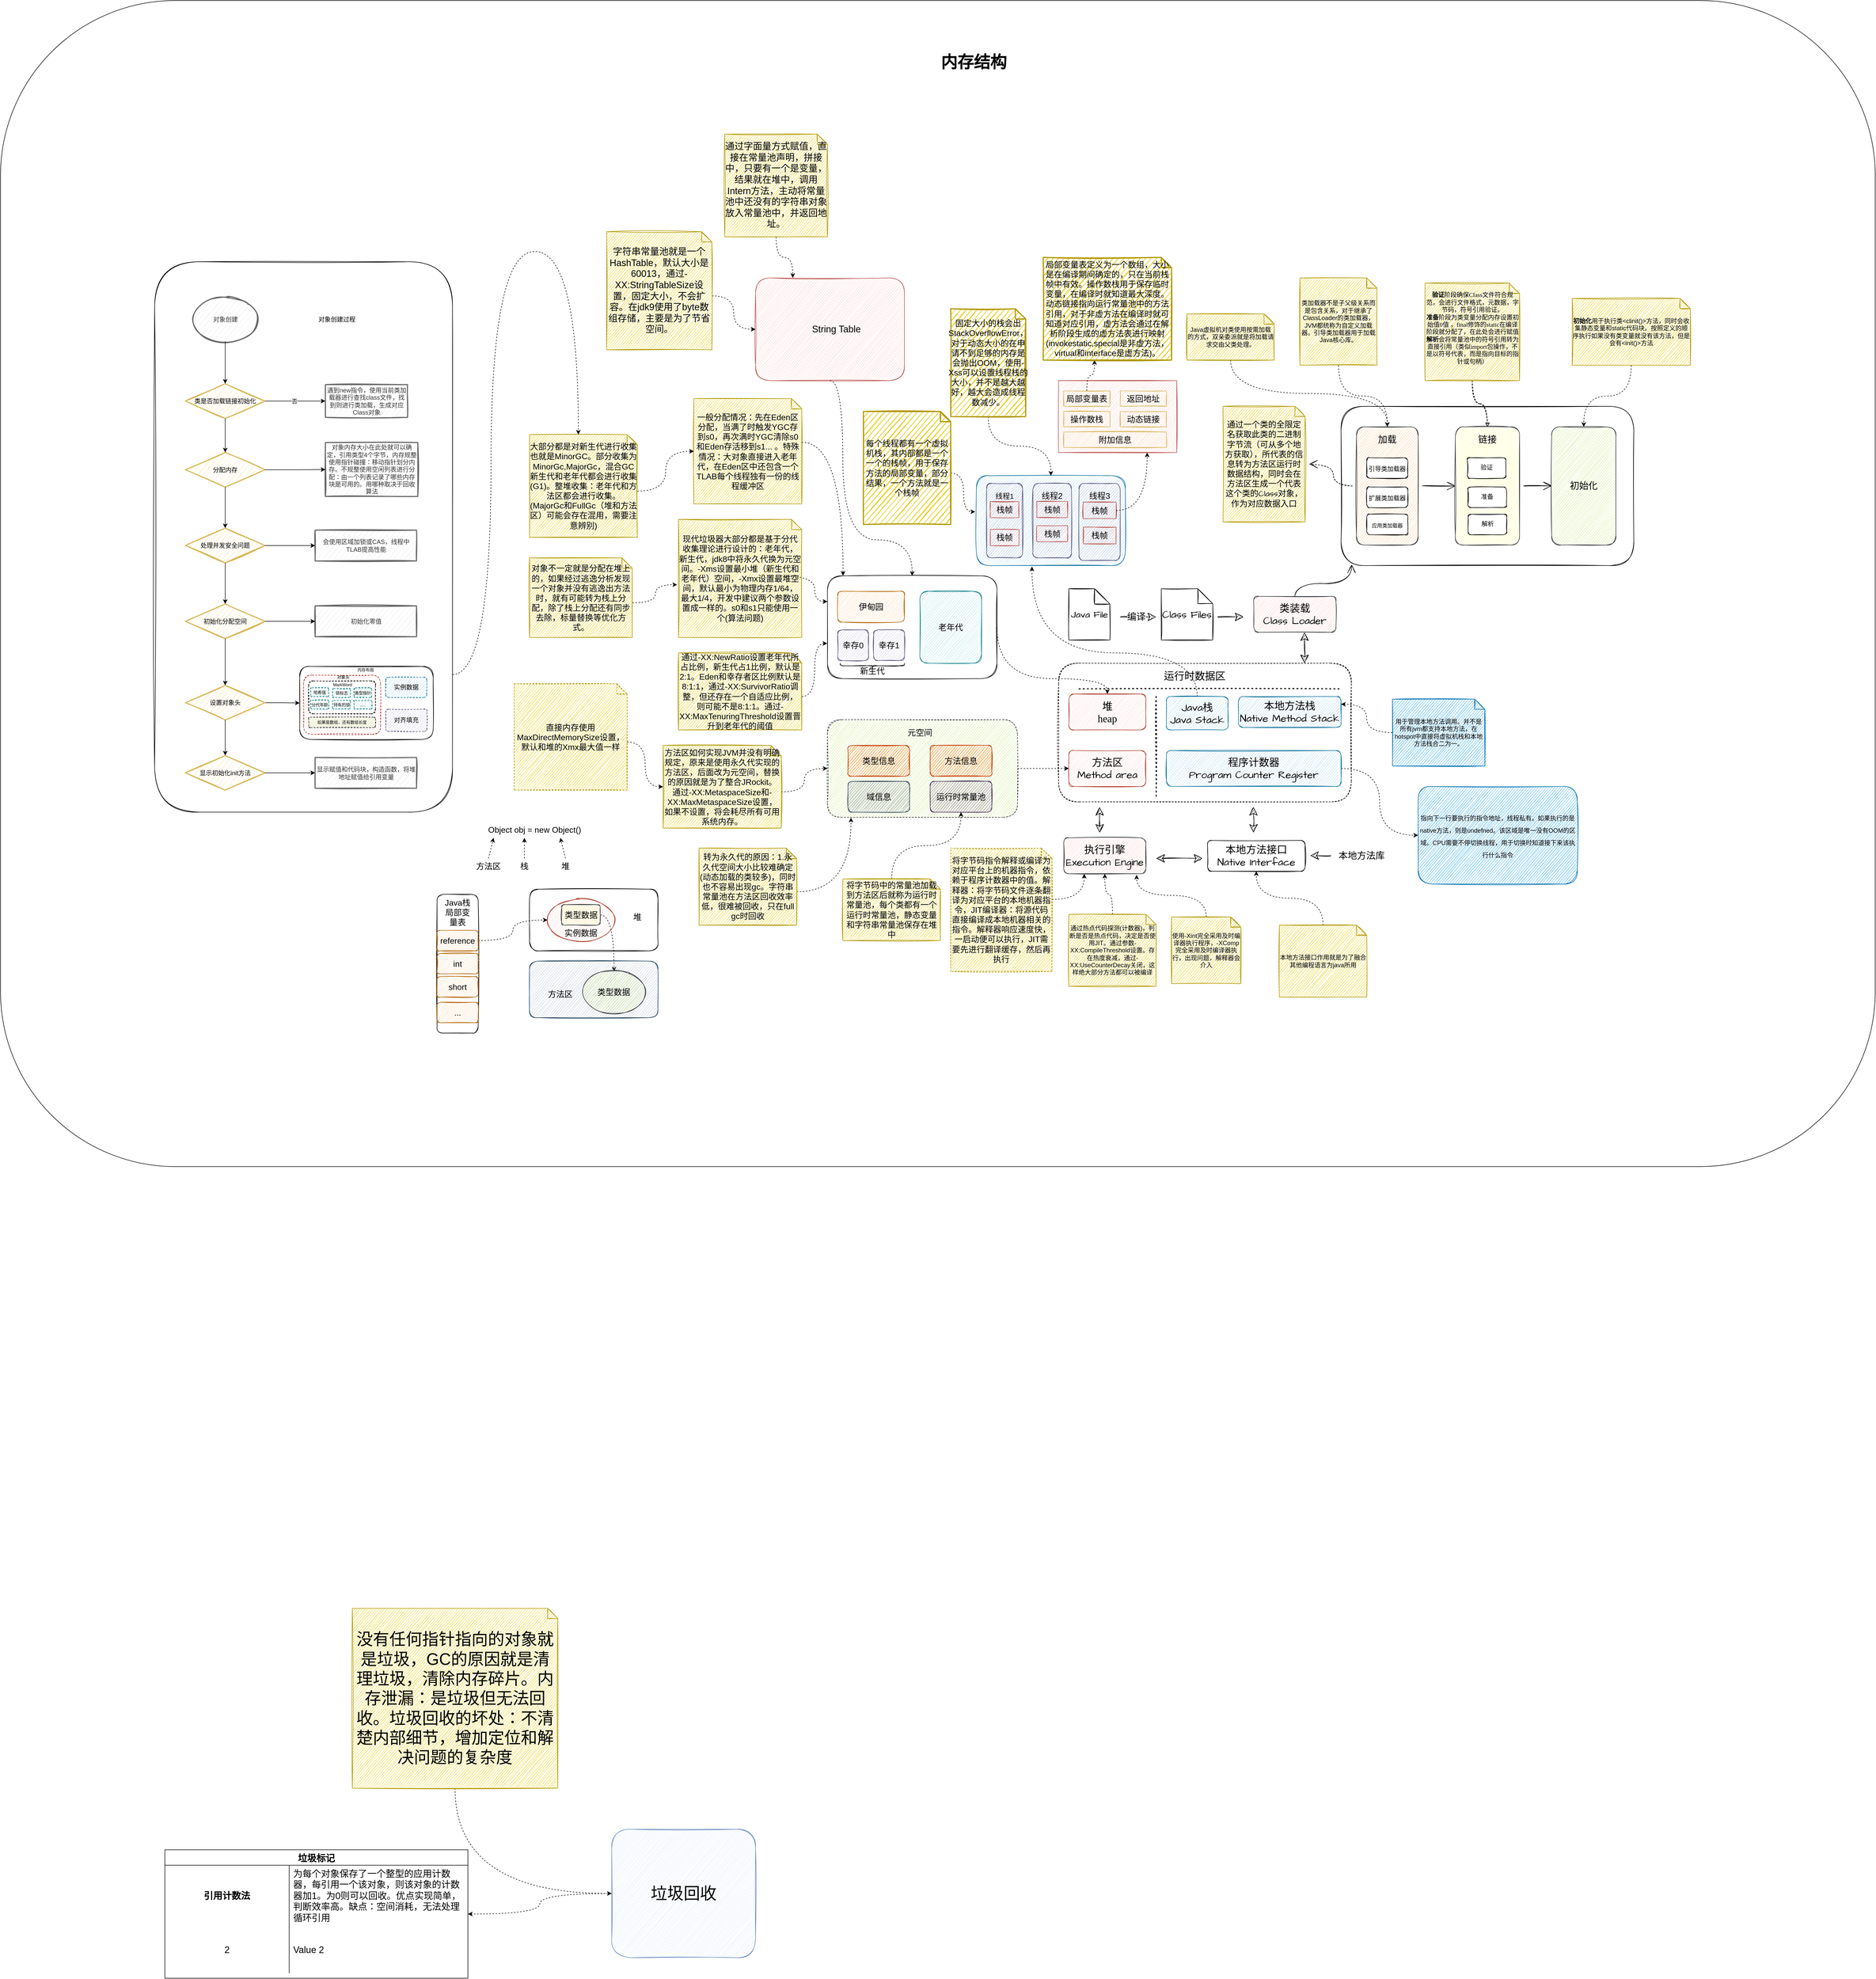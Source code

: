 <mxfile compressed="false" version="20.3.0" type="device">
  <diagram id="UpFueUuBWqiXrLH55dX2" name="第 1 页">
    <mxGraphModel dx="3487" dy="2365" grid="1" gridSize="10" guides="1" tooltips="1" connect="1" arrows="1" fold="1" page="0" pageScale="1" pageWidth="1920" pageHeight="1200" background="none" math="0" shadow="0">
      <root>
        <mxCell id="0" />
        <mxCell id="1" parent="0" />
        <mxCell id="Emk17l_hjG-QX1Q-ruUi-2" value="" style="rounded=1;whiteSpace=wrap;html=1;fillColor=none;" parent="1" vertex="1">
          <mxGeometry x="-1450" y="-810" width="3650" height="2270" as="geometry" />
        </mxCell>
        <mxCell id="NWxRKm_0L-wRh15dt9WS-9" style="edgeStyle=orthogonalEdgeStyle;orthogonalLoop=1;jettySize=auto;html=1;exitX=1;exitY=0.5;exitDx=0;exitDy=0;fontSize=16;curved=1;dashed=1;" parent="1" source="NWxRKm_0L-wRh15dt9WS-2" target="Faw4RQUeOR1Ntfg5_-7v-4" edge="1">
          <mxGeometry relative="1" as="geometry">
            <Array as="points">
              <mxPoint x="490" y="510" />
              <mxPoint x="705" y="510" />
            </Array>
          </mxGeometry>
        </mxCell>
        <mxCell id="k2cswU666XtifslHD5MH-2" value="" style="rounded=1;whiteSpace=wrap;html=1;sketch=1;fontSize=16;fillColor=#b1ddf0;strokeColor=#10739e;" parent="1" vertex="1">
          <mxGeometry x="450" y="115" width="290" height="175" as="geometry" />
        </mxCell>
        <mxCell id="Faw4RQUeOR1Ntfg5_-7v-2" value="" style="rounded=1;whiteSpace=wrap;html=1;glass=0;shadow=0;sketch=1;fillColor=none;dashed=1;" parent="1" vertex="1">
          <mxGeometry x="610" y="480" width="570" height="270" as="geometry" />
        </mxCell>
        <mxCell id="Faw4RQUeOR1Ntfg5_-7v-4" value="堆 &lt;br&gt;heap" style="rounded=1;whiteSpace=wrap;html=1;sketch=1;hachureGap=4;fontFamily=微软雅黑;fontSize=20;fillColor=#fad9d5;strokeColor=#ae4132;" parent="1" vertex="1">
          <mxGeometry x="630" y="540" width="150" height="70" as="geometry" />
        </mxCell>
        <mxCell id="Faw4RQUeOR1Ntfg5_-7v-5" value="方法区 &lt;br&gt;Method area" style="rounded=1;whiteSpace=wrap;html=1;sketch=1;hachureGap=4;fontFamily=Architects Daughter;fontSource=https%3A%2F%2Ffonts.googleapis.com%2Fcss%3Ffamily%3DArchitects%2BDaughter;fontSize=20;fillColor=#fad9d5;strokeColor=#ae4132;" parent="1" vertex="1">
          <mxGeometry x="630" y="650" width="150" height="70" as="geometry" />
        </mxCell>
        <mxCell id="k2cswU666XtifslHD5MH-25" style="edgeStyle=orthogonalEdgeStyle;orthogonalLoop=1;jettySize=auto;html=1;exitX=0.5;exitY=0;exitDx=0;exitDy=0;entryX=0.373;entryY=1.011;entryDx=0;entryDy=0;entryPerimeter=0;fontSize=14;curved=1;dashed=1;" parent="1" source="Faw4RQUeOR1Ntfg5_-7v-6" target="k2cswU666XtifslHD5MH-2" edge="1">
          <mxGeometry relative="1" as="geometry">
            <Array as="points">
              <mxPoint x="880" y="460" />
              <mxPoint x="558" y="460" />
            </Array>
          </mxGeometry>
        </mxCell>
        <mxCell id="Faw4RQUeOR1Ntfg5_-7v-6" value="Java栈&lt;br&gt;Java Stack" style="rounded=1;whiteSpace=wrap;html=1;sketch=1;hachureGap=4;fontFamily=Architects Daughter;fontSource=https%3A%2F%2Ffonts.googleapis.com%2Fcss%3Ffamily%3DArchitects%2BDaughter;fontSize=20;fillColor=#b1ddf0;strokeColor=#10739e;" parent="1" vertex="1">
          <mxGeometry x="820" y="545" width="120" height="65" as="geometry" />
        </mxCell>
        <mxCell id="Faw4RQUeOR1Ntfg5_-7v-7" value="本地方法栈&lt;br&gt;Native Method Stack" style="rounded=1;whiteSpace=wrap;html=1;sketch=1;hachureGap=4;fontFamily=Architects Daughter;fontSource=https%3A%2F%2Ffonts.googleapis.com%2Fcss%3Ffamily%3DArchitects%2BDaughter;fontSize=20;fillColor=#b1ddf0;strokeColor=#10739e;" parent="1" vertex="1">
          <mxGeometry x="960" y="545" width="200" height="60" as="geometry" />
        </mxCell>
        <mxCell id="Bb6Hwb2SqrQJIxjeNM7L-2" value="" style="edgeStyle=orthogonalEdgeStyle;orthogonalLoop=1;jettySize=auto;html=1;dashed=1;curved=1;" parent="1" source="Faw4RQUeOR1Ntfg5_-7v-8" target="Bb6Hwb2SqrQJIxjeNM7L-1" edge="1">
          <mxGeometry relative="1" as="geometry" />
        </mxCell>
        <mxCell id="Faw4RQUeOR1Ntfg5_-7v-8" value="程序计数器&lt;br&gt;Program Counter Register" style="rounded=1;whiteSpace=wrap;html=1;sketch=1;hachureGap=4;fontFamily=Architects Daughter;fontSource=https%3A%2F%2Ffonts.googleapis.com%2Fcss%3Ffamily%3DArchitects%2BDaughter;fontSize=20;fillColor=#b1ddf0;strokeColor=#10739e;" parent="1" vertex="1">
          <mxGeometry x="820" y="650" width="340" height="70" as="geometry" />
        </mxCell>
        <mxCell id="Faw4RQUeOR1Ntfg5_-7v-9" value="运行时数据区" style="text;html=1;strokeColor=none;fillColor=none;align=center;verticalAlign=middle;whiteSpace=wrap;rounded=0;sketch=1;hachureGap=4;fontFamily=Architects Daughter;fontSource=https%3A%2F%2Ffonts.googleapis.com%2Fcss%3Ffamily%3DArchitects%2BDaughter;fontSize=20;" parent="1" vertex="1">
          <mxGeometry x="780" y="490" width="190" height="30" as="geometry" />
        </mxCell>
        <mxCell id="Faw4RQUeOR1Ntfg5_-7v-11" value="Class Files" style="shape=note;size=29;whiteSpace=wrap;html=1;rounded=1;sketch=1;hachureGap=4;fontFamily=Architects Daughter;fontSource=https%3A%2F%2Ffonts.googleapis.com%2Fcss%3Ffamily%3DArchitects%2BDaughter;fontSize=20;" parent="1" vertex="1">
          <mxGeometry x="810" y="335" width="100" height="100" as="geometry" />
        </mxCell>
        <mxCell id="Faw4RQUeOR1Ntfg5_-7v-56" style="edgeStyle=orthogonalEdgeStyle;sketch=1;hachureGap=4;orthogonalLoop=1;jettySize=auto;html=1;exitX=0.5;exitY=0;exitDx=0;exitDy=0;entryX=0.036;entryY=0.994;entryDx=0;entryDy=0;shadow=0;fontFamily=Architects Daughter;fontSource=https%3A%2F%2Ffonts.googleapis.com%2Fcss%3Ffamily%3DArchitects%2BDaughter;fontSize=18;endArrow=open;startSize=14;endSize=14;sourcePerimeterSpacing=8;targetPerimeterSpacing=8;curved=1;entryPerimeter=0;" parent="1" source="Faw4RQUeOR1Ntfg5_-7v-13" target="Faw4RQUeOR1Ntfg5_-7v-55" edge="1">
          <mxGeometry relative="1" as="geometry" />
        </mxCell>
        <mxCell id="Faw4RQUeOR1Ntfg5_-7v-13" value="类装载&lt;br&gt;Class Loader" style="rounded=1;whiteSpace=wrap;html=1;sketch=1;hachureGap=4;fontFamily=Architects Daughter;fontSource=https%3A%2F%2Ffonts.googleapis.com%2Fcss%3Ffamily%3DArchitects%2BDaughter;fontSize=20;fillColor=#ffcccc;strokeColor=#36393d;" parent="1" vertex="1">
          <mxGeometry x="990" y="350" width="160" height="70" as="geometry" />
        </mxCell>
        <mxCell id="Faw4RQUeOR1Ntfg5_-7v-17" value="执行引擎&lt;br&gt;Execution Engine" style="rounded=1;whiteSpace=wrap;html=1;sketch=1;hachureGap=4;fontFamily=Architects Daughter;fontSource=https%3A%2F%2Ffonts.googleapis.com%2Fcss%3Ffamily%3DArchitects%2BDaughter;fontSize=20;fillColor=#ffcccc;strokeColor=#36393d;" parent="1" vertex="1">
          <mxGeometry x="620" y="820" width="160" height="70" as="geometry" />
        </mxCell>
        <mxCell id="Faw4RQUeOR1Ntfg5_-7v-27" value="" style="endArrow=classic;html=1;rounded=1;shadow=0;sketch=1;hachureGap=4;fontFamily=Architects Daughter;fontSource=https%3A%2F%2Ffonts.googleapis.com%2Fcss%3Ffamily%3DArchitects%2BDaughter;fontSize=16;startSize=14;endSize=14;sourcePerimeterSpacing=8;targetPerimeterSpacing=8;curved=1;" parent="1" edge="1">
          <mxGeometry width="50" height="50" relative="1" as="geometry">
            <mxPoint x="920" y="390" as="sourcePoint" />
            <mxPoint x="970" y="390" as="targetPoint" />
          </mxGeometry>
        </mxCell>
        <mxCell id="Faw4RQUeOR1Ntfg5_-7v-28" value="" style="endArrow=classic;startArrow=classic;html=1;rounded=1;shadow=0;sketch=1;hachureGap=4;fontFamily=Architects Daughter;fontSource=https%3A%2F%2Ffonts.googleapis.com%2Fcss%3Ffamily%3DArchitects%2BDaughter;fontSize=16;startSize=14;endSize=14;sourcePerimeterSpacing=8;targetPerimeterSpacing=8;curved=1;" parent="1" edge="1">
          <mxGeometry width="50" height="50" relative="1" as="geometry">
            <mxPoint x="690" y="810" as="sourcePoint" />
            <mxPoint x="690" y="760" as="targetPoint" />
          </mxGeometry>
        </mxCell>
        <mxCell id="Faw4RQUeOR1Ntfg5_-7v-29" value="" style="endArrow=classic;startArrow=classic;html=1;rounded=1;shadow=0;sketch=1;hachureGap=4;fontFamily=Architects Daughter;fontSource=https%3A%2F%2Ffonts.googleapis.com%2Fcss%3Ffamily%3DArchitects%2BDaughter;fontSize=16;startSize=14;endSize=14;sourcePerimeterSpacing=8;targetPerimeterSpacing=8;curved=1;" parent="1" edge="1">
          <mxGeometry width="50" height="50" relative="1" as="geometry">
            <mxPoint x="1088.82" y="480" as="sourcePoint" />
            <mxPoint x="1088.82" y="420" as="targetPoint" />
          </mxGeometry>
        </mxCell>
        <mxCell id="Faw4RQUeOR1Ntfg5_-7v-31" value="" style="endArrow=classic;startArrow=classic;html=1;rounded=1;shadow=0;sketch=1;hachureGap=4;fontFamily=Architects Daughter;fontSource=https%3A%2F%2Ffonts.googleapis.com%2Fcss%3Ffamily%3DArchitects%2BDaughter;fontSize=16;startSize=14;endSize=14;sourcePerimeterSpacing=8;targetPerimeterSpacing=8;curved=1;" parent="1" edge="1">
          <mxGeometry width="50" height="50" relative="1" as="geometry">
            <mxPoint x="800" y="860" as="sourcePoint" />
            <mxPoint x="890" y="860" as="targetPoint" />
          </mxGeometry>
        </mxCell>
        <mxCell id="Faw4RQUeOR1Ntfg5_-7v-32" value="本地方法接口&lt;br&gt;Native Interface" style="rounded=1;whiteSpace=wrap;html=1;sketch=1;hachureGap=4;fontFamily=Architects Daughter;fontSource=https%3A%2F%2Ffonts.googleapis.com%2Fcss%3Ffamily%3DArchitects%2BDaughter;fontSize=20;fillColor=none;" parent="1" vertex="1">
          <mxGeometry x="900" y="825" width="190" height="60" as="geometry" />
        </mxCell>
        <mxCell id="Faw4RQUeOR1Ntfg5_-7v-33" value="" style="endArrow=classic;startArrow=classic;html=1;rounded=1;shadow=0;sketch=1;hachureGap=4;fontFamily=Architects Daughter;fontSource=https%3A%2F%2Ffonts.googleapis.com%2Fcss%3Ffamily%3DArchitects%2BDaughter;fontSize=16;startSize=14;endSize=14;sourcePerimeterSpacing=8;targetPerimeterSpacing=8;curved=1;" parent="1" edge="1">
          <mxGeometry width="50" height="50" relative="1" as="geometry">
            <mxPoint x="989.47" y="810.0" as="sourcePoint" />
            <mxPoint x="989.47" y="760.0" as="targetPoint" />
          </mxGeometry>
        </mxCell>
        <mxCell id="Faw4RQUeOR1Ntfg5_-7v-34" value="本地方法库" style="text;html=1;strokeColor=none;fillColor=none;align=center;verticalAlign=middle;whiteSpace=wrap;rounded=0;sketch=1;hachureGap=4;fontFamily=Architects Daughter;fontSource=https%3A%2F%2Ffonts.googleapis.com%2Fcss%3Ffamily%3DArchitects%2BDaughter;fontSize=18;" parent="1" vertex="1">
          <mxGeometry x="1140" y="840" width="120" height="30" as="geometry" />
        </mxCell>
        <mxCell id="Faw4RQUeOR1Ntfg5_-7v-36" value="" style="endArrow=classic;html=1;rounded=1;shadow=0;sketch=1;hachureGap=4;fontFamily=Architects Daughter;fontSource=https%3A%2F%2Ffonts.googleapis.com%2Fcss%3Ffamily%3DArchitects%2BDaughter;fontSize=16;startSize=14;endSize=14;sourcePerimeterSpacing=8;targetPerimeterSpacing=8;curved=1;" parent="1" edge="1">
          <mxGeometry width="50" height="50" relative="1" as="geometry">
            <mxPoint x="1140" y="854.47" as="sourcePoint" />
            <mxPoint x="1100" y="854.47" as="targetPoint" />
          </mxGeometry>
        </mxCell>
        <mxCell id="Faw4RQUeOR1Ntfg5_-7v-39" value="" style="endArrow=none;dashed=1;html=1;dashPattern=1 3;strokeWidth=2;rounded=0;shadow=0;sketch=1;hachureGap=4;fontFamily=Architects Daughter;fontSource=https%3A%2F%2Ffonts.googleapis.com%2Fcss%3Ffamily%3DArchitects%2BDaughter;fontSize=16;startSize=14;endSize=14;sourcePerimeterSpacing=8;targetPerimeterSpacing=8;" parent="1" edge="1">
          <mxGeometry width="50" height="50" relative="1" as="geometry">
            <mxPoint x="800" y="739" as="sourcePoint" />
            <mxPoint x="800" y="544" as="targetPoint" />
          </mxGeometry>
        </mxCell>
        <mxCell id="Faw4RQUeOR1Ntfg5_-7v-40" value="" style="endArrow=none;dashed=1;html=1;dashPattern=1 3;strokeWidth=2;rounded=0;shadow=0;sketch=1;hachureGap=4;fontFamily=Architects Daughter;fontSource=https%3A%2F%2Ffonts.googleapis.com%2Fcss%3Ffamily%3DArchitects%2BDaughter;fontSize=18;startSize=14;endSize=14;sourcePerimeterSpacing=8;targetPerimeterSpacing=8;" parent="1" edge="1">
          <mxGeometry width="50" height="50" relative="1" as="geometry">
            <mxPoint x="650" y="530" as="sourcePoint" />
            <mxPoint x="1160" y="530" as="targetPoint" />
          </mxGeometry>
        </mxCell>
        <mxCell id="Faw4RQUeOR1Ntfg5_-7v-44" value="Java File" style="shape=note;whiteSpace=wrap;html=1;backgroundOutline=1;darkOpacity=0.05;rounded=1;sketch=1;hachureGap=4;fontFamily=Architects Daughter;fontSource=https%3A%2F%2Ffonts.googleapis.com%2Fcss%3Ffamily%3DArchitects%2BDaughter;fontSize=18;" parent="1" vertex="1">
          <mxGeometry x="630" y="335" width="80" height="100" as="geometry" />
        </mxCell>
        <mxCell id="Faw4RQUeOR1Ntfg5_-7v-45" value="" style="endArrow=classic;html=1;rounded=1;shadow=0;sketch=1;hachureGap=4;fontFamily=Architects Daughter;fontSource=https%3A%2F%2Ffonts.googleapis.com%2Fcss%3Ffamily%3DArchitects%2BDaughter;fontSize=16;startSize=14;endSize=14;sourcePerimeterSpacing=8;targetPerimeterSpacing=8;curved=1;" parent="1" edge="1">
          <mxGeometry width="50" height="50" relative="1" as="geometry">
            <mxPoint x="730" y="390" as="sourcePoint" />
            <mxPoint x="800" y="390" as="targetPoint" />
          </mxGeometry>
        </mxCell>
        <mxCell id="Faw4RQUeOR1Ntfg5_-7v-53" value="编译" style="edgeLabel;html=1;align=center;verticalAlign=middle;resizable=0;points=[];fontSize=18;fontFamily=Architects Daughter;" parent="Faw4RQUeOR1Ntfg5_-7v-45" vertex="1" connectable="0">
          <mxGeometry x="-0.533" relative="1" as="geometry">
            <mxPoint x="14" as="offset" />
          </mxGeometry>
        </mxCell>
        <mxCell id="Faw4RQUeOR1Ntfg5_-7v-55" value="" style="rounded=1;whiteSpace=wrap;html=1;sketch=1;hachureGap=4;fontFamily=Architects Daughter;fontSource=https%3A%2F%2Ffonts.googleapis.com%2Fcss%3Ffamily%3DArchitects%2BDaughter;fontSize=18;fillColor=none;" parent="1" vertex="1">
          <mxGeometry x="1160" y="-20" width="570" height="310" as="geometry" />
        </mxCell>
        <mxCell id="Faw4RQUeOR1Ntfg5_-7v-62" style="edgeStyle=orthogonalEdgeStyle;curved=1;sketch=1;hachureGap=4;orthogonalLoop=1;jettySize=auto;html=1;entryX=0;entryY=0.5;entryDx=0;entryDy=0;shadow=0;fontFamily=Architects Daughter;fontSource=https%3A%2F%2Ffonts.googleapis.com%2Fcss%3Ffamily%3DArchitects%2BDaughter;fontSize=18;endArrow=open;startSize=14;endSize=14;sourcePerimeterSpacing=8;targetPerimeterSpacing=8;" parent="1" source="Faw4RQUeOR1Ntfg5_-7v-59" target="Faw4RQUeOR1Ntfg5_-7v-60" edge="1">
          <mxGeometry relative="1" as="geometry" />
        </mxCell>
        <mxCell id="Faw4RQUeOR1Ntfg5_-7v-75" style="edgeStyle=orthogonalEdgeStyle;curved=1;sketch=1;hachureGap=4;orthogonalLoop=1;jettySize=auto;html=1;shadow=0;fontFamily=Architects Daughter;fontSource=https%3A%2F%2Ffonts.googleapis.com%2Fcss%3Ffamily%3DArchitects%2BDaughter;fontSize=16;endArrow=open;startSize=14;endSize=14;sourcePerimeterSpacing=8;targetPerimeterSpacing=8;dashed=1;" parent="1" source="Faw4RQUeOR1Ntfg5_-7v-59" target="Faw4RQUeOR1Ntfg5_-7v-74" edge="1">
          <mxGeometry relative="1" as="geometry" />
        </mxCell>
        <mxCell id="Faw4RQUeOR1Ntfg5_-7v-59" value="" style="rounded=1;whiteSpace=wrap;html=1;sketch=1;hachureGap=4;fontFamily=Architects Daughter;fontSource=https%3A%2F%2Ffonts.googleapis.com%2Fcss%3Ffamily%3DArchitects%2BDaughter;fontSize=18;fillColor=#ffcc99;strokeColor=#36393d;" parent="1" vertex="1">
          <mxGeometry x="1190" y="20" width="120" height="230" as="geometry" />
        </mxCell>
        <mxCell id="Faw4RQUeOR1Ntfg5_-7v-63" style="edgeStyle=orthogonalEdgeStyle;curved=1;sketch=1;hachureGap=4;orthogonalLoop=1;jettySize=auto;html=1;entryX=0;entryY=0.5;entryDx=0;entryDy=0;shadow=0;fontFamily=Architects Daughter;fontSource=https%3A%2F%2Ffonts.googleapis.com%2Fcss%3Ffamily%3DArchitects%2BDaughter;fontSize=18;endArrow=open;startSize=14;endSize=14;sourcePerimeterSpacing=8;targetPerimeterSpacing=8;" parent="1" source="Faw4RQUeOR1Ntfg5_-7v-60" target="Faw4RQUeOR1Ntfg5_-7v-61" edge="1">
          <mxGeometry relative="1" as="geometry" />
        </mxCell>
        <mxCell id="Faw4RQUeOR1Ntfg5_-7v-60" value="" style="rounded=1;whiteSpace=wrap;html=1;sketch=1;hachureGap=4;fontFamily=Architects Daughter;fontSource=https%3A%2F%2Ffonts.googleapis.com%2Fcss%3Ffamily%3DArchitects%2BDaughter;fontSize=18;fillColor=#ffff88;strokeColor=#36393d;" parent="1" vertex="1">
          <mxGeometry x="1382.5" y="20" width="125" height="230" as="geometry" />
        </mxCell>
        <mxCell id="Faw4RQUeOR1Ntfg5_-7v-61" value="初始化" style="rounded=1;whiteSpace=wrap;html=1;sketch=1;hachureGap=4;fontFamily=Architects Daughter;fontSource=https%3A%2F%2Ffonts.googleapis.com%2Fcss%3Ffamily%3DArchitects%2BDaughter;fontSize=18;fillColor=#cdeb8b;strokeColor=#36393d;" parent="1" vertex="1">
          <mxGeometry x="1570" y="20" width="125" height="230" as="geometry" />
        </mxCell>
        <mxCell id="Faw4RQUeOR1Ntfg5_-7v-64" value="加载" style="text;html=1;strokeColor=none;fillColor=none;align=center;verticalAlign=middle;whiteSpace=wrap;rounded=0;sketch=1;hachureGap=4;fontFamily=Architects Daughter;fontSource=https%3A%2F%2Ffonts.googleapis.com%2Fcss%3Ffamily%3DArchitects%2BDaughter;fontSize=18;" parent="1" vertex="1">
          <mxGeometry x="1220" y="30" width="60" height="30" as="geometry" />
        </mxCell>
        <mxCell id="Faw4RQUeOR1Ntfg5_-7v-65" value="链接" style="text;html=1;strokeColor=none;fillColor=none;align=center;verticalAlign=middle;whiteSpace=wrap;rounded=0;sketch=1;hachureGap=4;fontFamily=Architects Daughter;fontSource=https%3A%2F%2Ffonts.googleapis.com%2Fcss%3Ffamily%3DArchitects%2BDaughter;fontSize=18;" parent="1" vertex="1">
          <mxGeometry x="1415" y="30" width="60" height="30" as="geometry" />
        </mxCell>
        <mxCell id="Faw4RQUeOR1Ntfg5_-7v-66" value="&lt;font style=&quot;font-size: 12px;&quot;&gt;引导类加载器&lt;/font&gt;" style="rounded=1;whiteSpace=wrap;html=1;sketch=1;hachureGap=4;fontFamily=Architects Daughter;fontSource=https%3A%2F%2Ffonts.googleapis.com%2Fcss%3Ffamily%3DArchitects%2BDaughter;fontSize=18;" parent="1" vertex="1">
          <mxGeometry x="1210" y="80" width="80" height="40" as="geometry" />
        </mxCell>
        <mxCell id="Faw4RQUeOR1Ntfg5_-7v-67" value="&lt;font style=&quot;font-size: 12px;&quot;&gt;扩展类加载器&lt;/font&gt;" style="rounded=1;whiteSpace=wrap;html=1;sketch=1;hachureGap=4;fontFamily=Architects Daughter;fontSource=https%3A%2F%2Ffonts.googleapis.com%2Fcss%3Ffamily%3DArchitects%2BDaughter;fontSize=18;" parent="1" vertex="1">
          <mxGeometry x="1210" y="137" width="80" height="40" as="geometry" />
        </mxCell>
        <mxCell id="Faw4RQUeOR1Ntfg5_-7v-68" value="&lt;font size=&quot;1&quot;&gt;应用类加载器&lt;/font&gt;" style="rounded=1;whiteSpace=wrap;html=1;sketch=1;hachureGap=4;fontFamily=Architects Daughter;fontSource=https%3A%2F%2Ffonts.googleapis.com%2Fcss%3Ffamily%3DArchitects%2BDaughter;fontSize=18;" parent="1" vertex="1">
          <mxGeometry x="1210" y="190" width="80" height="40" as="geometry" />
        </mxCell>
        <mxCell id="Faw4RQUeOR1Ntfg5_-7v-69" value="验证" style="rounded=1;whiteSpace=wrap;html=1;sketch=1;hachureGap=4;fontFamily=Architects Daughter;fontSource=https%3A%2F%2Ffonts.googleapis.com%2Fcss%3Ffamily%3DArchitects%2BDaughter;fontSize=12;" parent="1" vertex="1">
          <mxGeometry x="1406" y="80" width="75" height="40" as="geometry" />
        </mxCell>
        <mxCell id="Faw4RQUeOR1Ntfg5_-7v-70" value="准备" style="rounded=1;whiteSpace=wrap;html=1;sketch=1;hachureGap=4;fontFamily=Architects Daughter;fontSource=https%3A%2F%2Ffonts.googleapis.com%2Fcss%3Ffamily%3DArchitects%2BDaughter;fontSize=12;" parent="1" vertex="1">
          <mxGeometry x="1407" y="137" width="75" height="40" as="geometry" />
        </mxCell>
        <mxCell id="Faw4RQUeOR1Ntfg5_-7v-71" value="解析" style="rounded=1;whiteSpace=wrap;html=1;sketch=1;hachureGap=4;fontFamily=Architects Daughter;fontSource=https%3A%2F%2Ffonts.googleapis.com%2Fcss%3Ffamily%3DArchitects%2BDaughter;fontSize=12;" parent="1" vertex="1">
          <mxGeometry x="1407.5" y="190" width="75" height="40" as="geometry" />
        </mxCell>
        <mxCell id="Faw4RQUeOR1Ntfg5_-7v-74" value="通过一个类的全限定名获取此类的二进制字节流（可从多个地方获取），所代表的信息转为方法区运行时数据结构，同时会在方法区生成一个代表这个类的Class对象，作为对应数据入口" style="shape=note;size=20;whiteSpace=wrap;html=1;rounded=0;shadow=0;glass=0;labelBackgroundColor=none;labelBorderColor=none;sketch=1;hachureGap=4;fontFamily=Architects Daughter;fontSource=https%3A%2F%2Ffonts.googleapis.com%2Fcss%3Ffamily%3DArchitects%2BDaughter;fontSize=16;fillColor=#e3c800;strokeColor=#B09500;fontColor=#000000;" parent="1" vertex="1">
          <mxGeometry x="930" y="-20" width="160" height="225" as="geometry" />
        </mxCell>
        <mxCell id="5SP2Hkb6CLst0mhZNxZb-2" style="edgeStyle=orthogonalEdgeStyle;orthogonalLoop=1;jettySize=auto;html=1;exitX=0.5;exitY=1;exitDx=0;exitDy=0;exitPerimeter=0;entryX=0.5;entryY=0;entryDx=0;entryDy=0;fontFamily=Comic Sans MS;sketch=1;curved=1;dashed=1;" parent="1" source="5SP2Hkb6CLst0mhZNxZb-1" target="Faw4RQUeOR1Ntfg5_-7v-60" edge="1">
          <mxGeometry relative="1" as="geometry" />
        </mxCell>
        <mxCell id="5SP2Hkb6CLst0mhZNxZb-1" value="&lt;font face=&quot;Comic Sans MS&quot;&gt;&lt;b&gt;验证&lt;/b&gt;阶段确保Class文件符合规范，会进行文件格式，元数据，字节码，符号引用验证。&lt;br&gt;&lt;b&gt;准备&lt;/b&gt;阶段为类变量分配内存设置初始值0值 ，final修饰的static在编译阶段就分配了，在此处会进行赋值&lt;br&gt;&lt;b&gt;解析&lt;/b&gt;会将常量池中的符号引用转为直接引用（类似import包操作，不是以符号代表，而是指向目标的指针或句柄）&lt;br&gt;&lt;br&gt;&lt;/font&gt;" style="shape=note;size=20;whiteSpace=wrap;html=1;fillColor=#e3c800;strokeColor=#B09500;sketch=1;fontColor=#000000;" parent="1" vertex="1">
          <mxGeometry x="1323.5" y="-260" width="184" height="190" as="geometry" />
        </mxCell>
        <mxCell id="kVb7bWOc-YhVNDlkIjAP-2" style="edgeStyle=orthogonalEdgeStyle;orthogonalLoop=1;jettySize=auto;html=1;exitX=0.5;exitY=1;exitDx=0;exitDy=0;exitPerimeter=0;curved=1;dashed=1;" parent="1" source="kVb7bWOc-YhVNDlkIjAP-1" target="Faw4RQUeOR1Ntfg5_-7v-61" edge="1">
          <mxGeometry relative="1" as="geometry" />
        </mxCell>
        <mxCell id="kVb7bWOc-YhVNDlkIjAP-1" value="&lt;b&gt;初始化&lt;/b&gt;用于执行类&amp;lt;clinit()&amp;gt;方法，同时会收集静态变量和static代码块。按照定义的顺序执行如果没有类变量就没有该方法，但是会有&amp;lt;init()&amp;gt;方法" style="shape=note;size=20;whiteSpace=wrap;html=1;fillColor=#e3c800;strokeColor=#B09500;sketch=1;fontColor=#000000;" parent="1" vertex="1">
          <mxGeometry x="1610" y="-230" width="230" height="130" as="geometry" />
        </mxCell>
        <mxCell id="R8C0xm-D3BiyWD3rxAFL-1" style="edgeStyle=orthogonalEdgeStyle;orthogonalLoop=1;jettySize=auto;html=1;exitX=0.5;exitY=1;exitDx=0;exitDy=0;exitPerimeter=0;entryX=0.5;entryY=0;entryDx=0;entryDy=0;curved=1;dashed=1;" parent="1" source="uavmwpKasLI_t1cetmPj-1" target="Faw4RQUeOR1Ntfg5_-7v-59" edge="1">
          <mxGeometry relative="1" as="geometry" />
        </mxCell>
        <mxCell id="uavmwpKasLI_t1cetmPj-1" value="类加载器不是子父级关系而是包含关系，对于继承了ClassLoader的类加载器，JVM都统称为自定义加载器。引导类加载器用于加载Java核心库。" style="shape=note;size=20;whiteSpace=wrap;html=1;fillColor=#e3c800;fontColor=#000000;strokeColor=#B09500;sketch=1;" parent="1" vertex="1">
          <mxGeometry x="1080" y="-270" width="150" height="170" as="geometry" />
        </mxCell>
        <mxCell id="R8C0xm-D3BiyWD3rxAFL-3" style="edgeStyle=orthogonalEdgeStyle;curved=1;orthogonalLoop=1;jettySize=auto;html=1;exitX=0.5;exitY=1;exitDx=0;exitDy=0;exitPerimeter=0;entryX=0.5;entryY=0;entryDx=0;entryDy=0;dashed=1;" parent="1" source="R8C0xm-D3BiyWD3rxAFL-2" target="Faw4RQUeOR1Ntfg5_-7v-59" edge="1">
          <mxGeometry relative="1" as="geometry" />
        </mxCell>
        <mxCell id="R8C0xm-D3BiyWD3rxAFL-2" value="Java虚拟机对类使用按需加载的方式，双亲委派就是将加载请求交由父类处理。" style="shape=note;size=20;whiteSpace=wrap;html=1;fillColor=#e3c800;fontColor=#000000;strokeColor=#B09500;sketch=1;" parent="1" vertex="1">
          <mxGeometry x="860" y="-200" width="170" height="90" as="geometry" />
        </mxCell>
        <mxCell id="Bb6Hwb2SqrQJIxjeNM7L-1" value="&lt;span style=&quot;color: rgb(0, 0, 0); font-family: Helvetica; font-size: 12px;&quot;&gt;指向下一行要执行的指令地址，线程私有。如果执行的是native方法，则是undefned。该区域是唯一没有OOM的区域。CPU需要不停切换线程，用于切换时知道接下来该执行什么指令&lt;/span&gt;" style="whiteSpace=wrap;html=1;fontSize=20;fontFamily=Architects Daughter;fillColor=#1ba1e2;strokeColor=#006EAF;rounded=1;sketch=1;hachureGap=4;fontSource=https%3A%2F%2Ffonts.googleapis.com%2Fcss%3Ffamily%3DArchitects%2BDaughter;fontColor=#ffffff;" parent="1" vertex="1">
          <mxGeometry x="1310" y="720" width="310" height="190" as="geometry" />
        </mxCell>
        <mxCell id="k2cswU666XtifslHD5MH-26" style="edgeStyle=orthogonalEdgeStyle;curved=1;orthogonalLoop=1;jettySize=auto;html=1;exitX=0;exitY=0;exitDx=170;exitDy=120;exitPerimeter=0;entryX=-0.008;entryY=0.401;entryDx=0;entryDy=0;entryPerimeter=0;dashed=1;fontSize=14;" parent="1" source="k2cswU666XtifslHD5MH-1" target="k2cswU666XtifslHD5MH-2" edge="1">
          <mxGeometry relative="1" as="geometry" />
        </mxCell>
        <mxCell id="k2cswU666XtifslHD5MH-1" value="每个线程都有一个虚拟机栈，其内部都是一个一个的栈帧，用于保存方法的局部变量，部分结果，一个方法就是一个栈帧" style="shape=note;strokeWidth=2;fontSize=16;size=20;whiteSpace=wrap;html=1;fillColor=#e3c800;strokeColor=#B09500;fontColor=#000000;sketch=1;" parent="1" vertex="1">
          <mxGeometry x="230" y="-10" width="170" height="220" as="geometry" />
        </mxCell>
        <mxCell id="k2cswU666XtifslHD5MH-12" value="" style="group" parent="1" vertex="1" connectable="0">
          <mxGeometry x="470" y="130" width="70" height="145" as="geometry" />
        </mxCell>
        <mxCell id="k2cswU666XtifslHD5MH-4" value="" style="rounded=1;whiteSpace=wrap;html=1;sketch=1;fontSize=16;fillColor=#d0cee2;strokeColor=#56517e;" parent="k2cswU666XtifslHD5MH-12" vertex="1">
          <mxGeometry width="70" height="145" as="geometry" />
        </mxCell>
        <mxCell id="k2cswU666XtifslHD5MH-7" value="&lt;font style=&quot;font-size: 14px;&quot;&gt;线程1&lt;/font&gt;" style="text;html=1;strokeColor=none;fillColor=none;align=center;verticalAlign=middle;whiteSpace=wrap;rounded=0;sketch=1;fontSize=16;" parent="k2cswU666XtifslHD5MH-12" vertex="1">
          <mxGeometry x="14" y="11.757" width="42" height="23.514" as="geometry" />
        </mxCell>
        <mxCell id="k2cswU666XtifslHD5MH-8" value="栈帧" style="text;html=1;strokeColor=#b85450;fillColor=#f8cecc;align=center;verticalAlign=middle;whiteSpace=wrap;overflow=hidden;sketch=1;fontSize=16;" parent="k2cswU666XtifslHD5MH-12" vertex="1">
          <mxGeometry x="7" y="35.27" width="56" height="31.351" as="geometry" />
        </mxCell>
        <mxCell id="k2cswU666XtifslHD5MH-11" value="栈帧" style="text;html=1;strokeColor=#b85450;fillColor=#f8cecc;align=center;verticalAlign=middle;whiteSpace=wrap;overflow=hidden;sketch=1;fontSize=16;" parent="k2cswU666XtifslHD5MH-12" vertex="1">
          <mxGeometry x="7" y="89.781" width="56" height="31.351" as="geometry" />
        </mxCell>
        <mxCell id="k2cswU666XtifslHD5MH-13" value="" style="group" parent="1" vertex="1" connectable="0">
          <mxGeometry x="560" y="130" width="75" height="145" as="geometry" />
        </mxCell>
        <mxCell id="k2cswU666XtifslHD5MH-14" value="" style="rounded=1;whiteSpace=wrap;html=1;sketch=1;fontSize=16;fillColor=#d0cee2;strokeColor=#56517e;" parent="k2cswU666XtifslHD5MH-13" vertex="1">
          <mxGeometry width="75" height="145" as="geometry" />
        </mxCell>
        <mxCell id="k2cswU666XtifslHD5MH-15" value="线程2" style="text;html=1;strokeColor=none;fillColor=none;align=center;verticalAlign=middle;whiteSpace=wrap;rounded=0;sketch=1;fontSize=16;" parent="k2cswU666XtifslHD5MH-13" vertex="1">
          <mxGeometry x="15" y="11.757" width="45" height="23.514" as="geometry" />
        </mxCell>
        <mxCell id="k2cswU666XtifslHD5MH-16" value="栈帧" style="text;html=1;strokeColor=#b85450;fillColor=#f8cecc;align=center;verticalAlign=middle;whiteSpace=wrap;overflow=hidden;sketch=1;fontSize=16;" parent="k2cswU666XtifslHD5MH-13" vertex="1">
          <mxGeometry x="7.5" y="35.27" width="60" height="31.351" as="geometry" />
        </mxCell>
        <mxCell id="k2cswU666XtifslHD5MH-17" value="栈帧" style="text;html=1;strokeColor=#b85450;fillColor=#f8cecc;align=center;verticalAlign=middle;whiteSpace=wrap;overflow=hidden;sketch=1;fontSize=16;" parent="k2cswU666XtifslHD5MH-13" vertex="1">
          <mxGeometry x="7.5" y="82.297" width="60" height="31.351" as="geometry" />
        </mxCell>
        <mxCell id="k2cswU666XtifslHD5MH-18" value="" style="group" parent="1" vertex="1" connectable="0">
          <mxGeometry x="650" y="130" width="80" height="150" as="geometry" />
        </mxCell>
        <mxCell id="k2cswU666XtifslHD5MH-19" value="" style="rounded=1;whiteSpace=wrap;html=1;sketch=1;fontSize=16;fillColor=#d0cee2;strokeColor=#56517e;" parent="k2cswU666XtifslHD5MH-18" vertex="1">
          <mxGeometry width="80" height="150" as="geometry" />
        </mxCell>
        <mxCell id="k2cswU666XtifslHD5MH-20" value="线程3" style="text;html=1;strokeColor=none;fillColor=none;align=center;verticalAlign=middle;whiteSpace=wrap;rounded=0;sketch=1;fontSize=16;" parent="k2cswU666XtifslHD5MH-18" vertex="1">
          <mxGeometry x="16" y="12.162" width="48" height="24.324" as="geometry" />
        </mxCell>
        <mxCell id="k2cswU666XtifslHD5MH-21" value="栈帧" style="text;html=1;strokeColor=#b85450;fillColor=#f8cecc;align=center;verticalAlign=middle;whiteSpace=wrap;overflow=hidden;sketch=1;fontSize=16;" parent="k2cswU666XtifslHD5MH-18" vertex="1">
          <mxGeometry x="8" y="36.486" width="64" height="32.432" as="geometry" />
        </mxCell>
        <mxCell id="k2cswU666XtifslHD5MH-22" value="栈帧" style="text;html=1;strokeColor=#b85450;fillColor=#f8cecc;align=center;verticalAlign=middle;whiteSpace=wrap;overflow=hidden;sketch=1;fontSize=16;" parent="k2cswU666XtifslHD5MH-18" vertex="1">
          <mxGeometry x="8" y="85.135" width="64" height="32.432" as="geometry" />
        </mxCell>
        <mxCell id="k2cswU666XtifslHD5MH-28" style="edgeStyle=orthogonalEdgeStyle;curved=1;orthogonalLoop=1;jettySize=auto;html=1;exitX=0.5;exitY=1;exitDx=0;exitDy=0;exitPerimeter=0;dashed=1;fontSize=16;" parent="1" source="k2cswU666XtifslHD5MH-27" target="k2cswU666XtifslHD5MH-2" edge="1">
          <mxGeometry relative="1" as="geometry" />
        </mxCell>
        <mxCell id="k2cswU666XtifslHD5MH-27" value="&lt;font style=&quot;font-size: 16px;&quot;&gt;固定大小的栈会出StackOverflowError，对于动态大小的在申请不到足够的内存是会抛出OOM，使用-Xss可以设置线程栈的大小，并不是越大越好，越大会造成线程数减少。&lt;/font&gt;" style="shape=note;strokeWidth=2;fontSize=14;size=20;whiteSpace=wrap;html=1;fillColor=#e3c800;strokeColor=#B09500;sketch=1;fontColor=#000000;" parent="1" vertex="1">
          <mxGeometry x="400" y="-210" width="146" height="210" as="geometry" />
        </mxCell>
        <mxCell id="k2cswU666XtifslHD5MH-29" value="" style="text;html=1;strokeColor=#b85450;fillColor=#f8cecc;align=center;verticalAlign=middle;whiteSpace=wrap;overflow=hidden;sketch=1;fontSize=16;" parent="1" vertex="1">
          <mxGeometry x="610" y="-70" width="230" height="140" as="geometry" />
        </mxCell>
        <mxCell id="k2cswU666XtifslHD5MH-37" style="edgeStyle=orthogonalEdgeStyle;curved=1;orthogonalLoop=1;jettySize=auto;html=1;exitX=0.5;exitY=0;exitDx=0;exitDy=0;entryX=0.4;entryY=1;entryDx=0;entryDy=0;entryPerimeter=0;dashed=1;fontSize=16;" parent="1" source="k2cswU666XtifslHD5MH-30" target="k2cswU666XtifslHD5MH-36" edge="1">
          <mxGeometry relative="1" as="geometry" />
        </mxCell>
        <mxCell id="k2cswU666XtifslHD5MH-30" value="局部变量表" style="text;html=1;strokeColor=#d6b656;fillColor=#fff2cc;align=center;verticalAlign=middle;whiteSpace=wrap;overflow=hidden;sketch=1;fontSize=16;" parent="1" vertex="1">
          <mxGeometry x="620" y="-50" width="90" height="30" as="geometry" />
        </mxCell>
        <mxCell id="k2cswU666XtifslHD5MH-31" value="返回地址" style="text;html=1;strokeColor=#d6b656;fillColor=#fff2cc;align=center;verticalAlign=middle;whiteSpace=wrap;overflow=hidden;sketch=1;fontSize=16;" parent="1" vertex="1">
          <mxGeometry x="730" y="-50" width="90" height="30" as="geometry" />
        </mxCell>
        <mxCell id="k2cswU666XtifslHD5MH-32" value="操作数栈" style="text;html=1;strokeColor=#d6b656;fillColor=#fff2cc;align=center;verticalAlign=middle;whiteSpace=wrap;overflow=hidden;sketch=1;fontSize=16;" parent="1" vertex="1">
          <mxGeometry x="620" y="-10" width="90" height="30" as="geometry" />
        </mxCell>
        <mxCell id="k2cswU666XtifslHD5MH-33" value="动态链接" style="text;html=1;strokeColor=#d6b656;fillColor=#fff2cc;align=center;verticalAlign=middle;whiteSpace=wrap;overflow=hidden;sketch=1;fontSize=16;" parent="1" vertex="1">
          <mxGeometry x="730" y="-10" width="90" height="30" as="geometry" />
        </mxCell>
        <mxCell id="k2cswU666XtifslHD5MH-34" value="附加信息" style="text;html=1;strokeColor=#d6b656;fillColor=#fff2cc;align=center;verticalAlign=middle;whiteSpace=wrap;overflow=hidden;sketch=1;fontSize=16;" parent="1" vertex="1">
          <mxGeometry x="620" y="30" width="200" height="30" as="geometry" />
        </mxCell>
        <mxCell id="k2cswU666XtifslHD5MH-35" style="edgeStyle=orthogonalEdgeStyle;curved=1;orthogonalLoop=1;jettySize=auto;html=1;exitX=1;exitY=0.5;exitDx=0;exitDy=0;entryX=0.75;entryY=1;entryDx=0;entryDy=0;dashed=1;fontSize=16;" parent="1" source="k2cswU666XtifslHD5MH-21" target="k2cswU666XtifslHD5MH-29" edge="1">
          <mxGeometry relative="1" as="geometry" />
        </mxCell>
        <mxCell id="k2cswU666XtifslHD5MH-36" value="&lt;span style=&quot;font-size: 16px;&quot;&gt;局部变量表定义为一个数组，大小是在编译期间确定的，只在当前栈帧中有效。操作数栈用于保存临时变量，在编译时就知道最大深度。动态链接指向运行常量池中的方法引用，对于非虚方法在编译时就可知道对应引用，虚方法会通过在解析阶段生成的虚方法表进行映射(invokestatic,special是非虚方法，virtual和interface是虚方法)。&lt;/span&gt;" style="shape=note;strokeWidth=2;fontSize=14;size=20;whiteSpace=wrap;html=1;fillColor=#e3c800;strokeColor=#B09500;sketch=1;fontColor=#000000;" parent="1" vertex="1">
          <mxGeometry x="580" y="-310" width="250" height="200" as="geometry" />
        </mxCell>
        <mxCell id="Wj8xDszgT1-WGROd7AIG-3" style="edgeStyle=orthogonalEdgeStyle;orthogonalLoop=1;jettySize=auto;html=1;exitX=0.5;exitY=0;exitDx=0;exitDy=0;exitPerimeter=0;entryX=0.5;entryY=1;entryDx=0;entryDy=0;curved=1;dashed=1;" parent="1" source="Wj8xDszgT1-WGROd7AIG-2" target="Faw4RQUeOR1Ntfg5_-7v-32" edge="1">
          <mxGeometry relative="1" as="geometry" />
        </mxCell>
        <mxCell id="Wj8xDszgT1-WGROd7AIG-2" value="本地方法接口作用就是为了融合其他编程语言为java所用" style="shape=note;size=20;whiteSpace=wrap;html=1;sketch=1;fillColor=#e3c800;fontColor=#000000;strokeColor=#B09500;" parent="1" vertex="1">
          <mxGeometry x="1040" y="990" width="170" height="140" as="geometry" />
        </mxCell>
        <mxCell id="Wj8xDszgT1-WGROd7AIG-5" style="edgeStyle=orthogonalEdgeStyle;curved=1;orthogonalLoop=1;jettySize=auto;html=1;exitX=0;exitY=0.5;exitDx=0;exitDy=0;exitPerimeter=0;entryX=1;entryY=0.25;entryDx=0;entryDy=0;dashed=1;fontColor=#000000;" parent="1" source="Wj8xDszgT1-WGROd7AIG-4" target="Faw4RQUeOR1Ntfg5_-7v-7" edge="1">
          <mxGeometry relative="1" as="geometry" />
        </mxCell>
        <mxCell id="Wj8xDszgT1-WGROd7AIG-4" value="&lt;font color=&quot;#000000&quot;&gt;用于管理本地方法调用。并不是所有jvm都支持本地方法，在hotspot中直接将虚拟机栈和本地方法栈合二为一。&lt;/font&gt;" style="shape=note;size=20;whiteSpace=wrap;html=1;sketch=1;fillColor=#1ba1e2;fontColor=#ffffff;strokeColor=#006EAF;" parent="1" vertex="1">
          <mxGeometry x="1260" y="550" width="180" height="130" as="geometry" />
        </mxCell>
        <mxCell id="NWxRKm_0L-wRh15dt9WS-11" style="edgeStyle=orthogonalEdgeStyle;curved=1;orthogonalLoop=1;jettySize=auto;html=1;exitX=0;exitY=0;exitDx=200;exitDy=110;exitPerimeter=0;entryX=0;entryY=0.25;entryDx=0;entryDy=0;dashed=1;fontSize=16;" parent="1" source="NWxRKm_0L-wRh15dt9WS-1" target="NWxRKm_0L-wRh15dt9WS-2" edge="1">
          <mxGeometry relative="1" as="geometry" />
        </mxCell>
        <mxCell id="NWxRKm_0L-wRh15dt9WS-1" value="&lt;font style=&quot;font-size: 16px;&quot;&gt;现代垃圾器大部分都是基于分代收集理论进行设计的：老年代，新生代，jdk8中将永久代换为元空间。-Xms设置最小堆（新生代和老年代）空间，-Xmx设置最堆空间，默认最小为物理内存1/64，最大1/4，开发中建议两个参数设置成一样的。s0和s1只能使用一个(算法问题)&lt;/font&gt;" style="shape=note;size=20;whiteSpace=wrap;html=1;fillColor=#e3c800;strokeColor=#B09500;sketch=1;fontColor=#000000;fontSize=16;" parent="1" vertex="1">
          <mxGeometry x="-130" y="200" width="240" height="230" as="geometry" />
        </mxCell>
        <mxCell id="NWxRKm_0L-wRh15dt9WS-10" value="" style="group;dashed=1;" parent="1" vertex="1" connectable="0">
          <mxGeometry x="160" y="310" width="330" height="210" as="geometry" />
        </mxCell>
        <mxCell id="NWxRKm_0L-wRh15dt9WS-2" value="" style="rounded=1;whiteSpace=wrap;html=1;sketch=1;fontSize=16;fillColor=none;" parent="NWxRKm_0L-wRh15dt9WS-10" vertex="1">
          <mxGeometry width="330" height="200" as="geometry" />
        </mxCell>
        <mxCell id="NWxRKm_0L-wRh15dt9WS-3" value="伊甸园" style="rounded=1;whiteSpace=wrap;html=1;sketch=1;fontSize=16;fillColor=#fad7ac;strokeColor=#b46504;" parent="NWxRKm_0L-wRh15dt9WS-10" vertex="1">
          <mxGeometry x="20" y="30" width="130" height="60" as="geometry" />
        </mxCell>
        <mxCell id="NWxRKm_0L-wRh15dt9WS-5" value="幸存0" style="rounded=1;whiteSpace=wrap;html=1;sketch=1;fontSize=16;fillColor=#d0cee2;strokeColor=#56517e;" parent="NWxRKm_0L-wRh15dt9WS-10" vertex="1">
          <mxGeometry x="20" y="105" width="60" height="60" as="geometry" />
        </mxCell>
        <mxCell id="NWxRKm_0L-wRh15dt9WS-6" value="幸存1" style="rounded=1;whiteSpace=wrap;html=1;sketch=1;fontSize=16;fillColor=#d0cee2;strokeColor=#56517e;" parent="NWxRKm_0L-wRh15dt9WS-10" vertex="1">
          <mxGeometry x="90" y="105" width="60" height="60" as="geometry" />
        </mxCell>
        <mxCell id="NWxRKm_0L-wRh15dt9WS-7" value="老年代" style="rounded=1;whiteSpace=wrap;html=1;sketch=1;fontSize=16;fillColor=#b0e3e6;strokeColor=#0e8088;" parent="NWxRKm_0L-wRh15dt9WS-10" vertex="1">
          <mxGeometry x="180" y="30" width="120" height="140" as="geometry" />
        </mxCell>
        <mxCell id="NWxRKm_0L-wRh15dt9WS-12" value="" style="shape=curlyBracket;whiteSpace=wrap;html=1;rounded=1;flipH=1;sketch=1;fontSize=16;direction=north;" parent="NWxRKm_0L-wRh15dt9WS-10" vertex="1">
          <mxGeometry x="25" y="170" width="125" height="10" as="geometry" />
        </mxCell>
        <mxCell id="NWxRKm_0L-wRh15dt9WS-13" value="新生代" style="text;html=1;strokeColor=none;fillColor=none;align=center;verticalAlign=middle;whiteSpace=wrap;rounded=0;sketch=1;fontSize=16;" parent="NWxRKm_0L-wRh15dt9WS-10" vertex="1">
          <mxGeometry x="50" y="180" width="75" height="10" as="geometry" />
        </mxCell>
        <mxCell id="QNYa-5U0eoqXuhPoqmon-28" style="edgeStyle=orthogonalEdgeStyle;curved=1;orthogonalLoop=1;jettySize=auto;html=1;exitX=1;exitY=0.5;exitDx=0;exitDy=0;entryX=0;entryY=0.5;entryDx=0;entryDy=0;dashed=1;fontSize=16;" parent="1" source="NWxRKm_0L-wRh15dt9WS-8" target="Faw4RQUeOR1Ntfg5_-7v-5" edge="1">
          <mxGeometry relative="1" as="geometry" />
        </mxCell>
        <mxCell id="NWxRKm_0L-wRh15dt9WS-8" value="" style="rounded=1;whiteSpace=wrap;html=1;sketch=1;fontSize=16;fillColor=#cdeb8b;strokeColor=#36393d;dashed=1;" parent="1" vertex="1">
          <mxGeometry x="160" y="590" width="370" height="190" as="geometry" />
        </mxCell>
        <mxCell id="HBkNkkY0WbB6WIE76_Ar-2" style="edgeStyle=orthogonalEdgeStyle;orthogonalLoop=1;jettySize=auto;html=1;exitX=0;exitY=0;exitDx=240;exitDy=85;exitPerimeter=0;entryX=-0.001;entryY=0.658;entryDx=0;entryDy=0;entryPerimeter=0;fontSize=16;curved=1;dashed=1;" parent="1" source="HBkNkkY0WbB6WIE76_Ar-1" target="NWxRKm_0L-wRh15dt9WS-2" edge="1">
          <mxGeometry relative="1" as="geometry" />
        </mxCell>
        <mxCell id="HBkNkkY0WbB6WIE76_Ar-1" value="通过-XX:NewRatio设置老年代所占比例，新生代占1比例，默认是2:1。Eden和幸存者区比例默认是8:1:1，通过-XX:SurvivorRatio调整，但还存在一个自适应比例，则可能不是8:1:1。通过-XX:MaxTenuringThreshold设置晋升到老年代的阈值" style="shape=note;size=20;whiteSpace=wrap;html=1;fillColor=#e3c800;fontColor=#000000;strokeColor=#B09500;sketch=1;fontSize=16;" parent="1" vertex="1">
          <mxGeometry x="-130" y="460" width="240" height="150" as="geometry" />
        </mxCell>
        <mxCell id="HBkNkkY0WbB6WIE76_Ar-4" style="edgeStyle=orthogonalEdgeStyle;curved=1;orthogonalLoop=1;jettySize=auto;html=1;exitX=0;exitY=0;exitDx=210;exitDy=85;exitPerimeter=0;entryX=0.092;entryY=-0.001;entryDx=0;entryDy=0;entryPerimeter=0;dashed=1;fontSize=16;" parent="1" source="HBkNkkY0WbB6WIE76_Ar-3" target="NWxRKm_0L-wRh15dt9WS-2" edge="1">
          <mxGeometry relative="1" as="geometry" />
        </mxCell>
        <mxCell id="HBkNkkY0WbB6WIE76_Ar-3" value="一般分配情况：先在Eden区分配，当满了时触发YGC存到s0，再次满时YGC清除s0和Eden存活移到s1... 。特殊情况：大对象直接进入老年代，在Eden区中还包含一个TLAB每个线程独有一份的线程缓冲区" style="shape=note;size=20;whiteSpace=wrap;html=1;sketch=1;fontSize=16;fillColor=#e3c800;fontColor=#000000;strokeColor=#B09500;" parent="1" vertex="1">
          <mxGeometry x="-100" y="-35" width="210" height="205" as="geometry" />
        </mxCell>
        <mxCell id="R_roZfsalCL9JLNga3t_-2" style="edgeStyle=orthogonalEdgeStyle;orthogonalLoop=1;jettySize=auto;html=1;exitX=0;exitY=0;exitDx=210;exitDy=110;exitPerimeter=0;fontSize=16;curved=1;dashed=1;" parent="1" source="R_roZfsalCL9JLNga3t_-1" target="HBkNkkY0WbB6WIE76_Ar-3" edge="1">
          <mxGeometry relative="1" as="geometry" />
        </mxCell>
        <mxCell id="R_roZfsalCL9JLNga3t_-1" value="大部分都是对新生代进行收集也就是MinorGC。部分收集为MinorGc,MajorGc，混合GC新生代和老年代都会进行收集(G1)。整堆收集：老年代和方法区都会进行收集。(MajorGc和FullGc（堆和方法区）可能会存在混用，需要注意辨别)" style="shape=note;size=20;whiteSpace=wrap;html=1;fillColor=#e3c800;fontColor=#000000;strokeColor=#B09500;sketch=1;fontSize=16;" parent="1" vertex="1">
          <mxGeometry x="-420" y="35" width="210" height="200" as="geometry" />
        </mxCell>
        <mxCell id="QNYa-5U0eoqXuhPoqmon-2" style="edgeStyle=orthogonalEdgeStyle;orthogonalLoop=1;jettySize=auto;html=1;exitX=0;exitY=0;exitDx=200;exitDy=87.5;exitPerimeter=0;entryX=-0.011;entryY=0.553;entryDx=0;entryDy=0;entryPerimeter=0;fontSize=16;curved=1;dashed=1;" parent="1" source="QNYa-5U0eoqXuhPoqmon-1" target="NWxRKm_0L-wRh15dt9WS-1" edge="1">
          <mxGeometry relative="1" as="geometry" />
        </mxCell>
        <mxCell id="QNYa-5U0eoqXuhPoqmon-1" value="对象不一定就是分配在堆上的，如果经过逃逸分析发现一个对象并没有逃逸出方法时，就有可能转为栈上分配，除了栈上分配还有同步去除，标量替换等优化方式。" style="shape=note;size=20;whiteSpace=wrap;html=1;fillColor=#e3c800;fontColor=#000000;strokeColor=#B09500;sketch=1;fontSize=16;" parent="1" vertex="1">
          <mxGeometry x="-420" y="275" width="200" height="155" as="geometry" />
        </mxCell>
        <mxCell id="QNYa-5U0eoqXuhPoqmon-4" value="Object obj = new Object()" style="text;html=1;strokeColor=none;fillColor=none;align=center;verticalAlign=middle;whiteSpace=wrap;rounded=0;sketch=1;fontSize=16;" parent="1" vertex="1">
          <mxGeometry x="-530" y="789" width="240" height="30" as="geometry" />
        </mxCell>
        <mxCell id="QNYa-5U0eoqXuhPoqmon-5" value="" style="endArrow=classic;html=1;dashed=1;fontSize=16;curved=1;" parent="1" edge="1">
          <mxGeometry width="50" height="50" relative="1" as="geometry">
            <mxPoint x="-500" y="860" as="sourcePoint" />
            <mxPoint x="-490" y="820" as="targetPoint" />
          </mxGeometry>
        </mxCell>
        <mxCell id="QNYa-5U0eoqXuhPoqmon-6" value="方法区" style="text;html=1;strokeColor=none;fillColor=none;align=center;verticalAlign=middle;whiteSpace=wrap;rounded=0;sketch=0;fontSize=16;" parent="1" vertex="1">
          <mxGeometry x="-530" y="860" width="60" height="30" as="geometry" />
        </mxCell>
        <mxCell id="QNYa-5U0eoqXuhPoqmon-7" value="" style="endArrow=classic;html=1;dashed=1;fontSize=16;curved=1;" parent="1" edge="1">
          <mxGeometry width="50" height="50" relative="1" as="geometry">
            <mxPoint x="-430" y="860" as="sourcePoint" />
            <mxPoint x="-430" y="820" as="targetPoint" />
          </mxGeometry>
        </mxCell>
        <mxCell id="QNYa-5U0eoqXuhPoqmon-8" value="栈" style="text;html=1;strokeColor=none;fillColor=none;align=center;verticalAlign=middle;whiteSpace=wrap;rounded=0;sketch=0;fontSize=16;" parent="1" vertex="1">
          <mxGeometry x="-460" y="860" width="60" height="30" as="geometry" />
        </mxCell>
        <mxCell id="QNYa-5U0eoqXuhPoqmon-9" value="" style="endArrow=classic;html=1;dashed=1;fontSize=16;curved=1;" parent="1" edge="1">
          <mxGeometry width="50" height="50" relative="1" as="geometry">
            <mxPoint x="-350" y="860" as="sourcePoint" />
            <mxPoint x="-360" y="820" as="targetPoint" />
          </mxGeometry>
        </mxCell>
        <mxCell id="QNYa-5U0eoqXuhPoqmon-10" value="堆" style="text;html=1;strokeColor=none;fillColor=none;align=center;verticalAlign=middle;whiteSpace=wrap;rounded=0;sketch=0;fontSize=16;" parent="1" vertex="1">
          <mxGeometry x="-380" y="860" width="60" height="30" as="geometry" />
        </mxCell>
        <mxCell id="QNYa-5U0eoqXuhPoqmon-11" value="" style="rounded=1;whiteSpace=wrap;html=1;sketch=1;fontSize=16;fillColor=none;" parent="1" vertex="1">
          <mxGeometry x="-600" y="930" width="80" height="270" as="geometry" />
        </mxCell>
        <mxCell id="QNYa-5U0eoqXuhPoqmon-12" value="Java栈局部变量表" style="text;html=1;strokeColor=none;fillColor=none;align=center;verticalAlign=middle;whiteSpace=wrap;rounded=0;sketch=1;fontSize=16;" parent="1" vertex="1">
          <mxGeometry x="-590" y="950" width="60" height="30" as="geometry" />
        </mxCell>
        <mxCell id="QNYa-5U0eoqXuhPoqmon-26" style="edgeStyle=orthogonalEdgeStyle;curved=1;orthogonalLoop=1;jettySize=auto;html=1;exitX=1;exitY=0.5;exitDx=0;exitDy=0;entryX=0;entryY=0.5;entryDx=0;entryDy=0;dashed=1;fontSize=16;" parent="1" source="QNYa-5U0eoqXuhPoqmon-14" target="QNYa-5U0eoqXuhPoqmon-19" edge="1">
          <mxGeometry relative="1" as="geometry" />
        </mxCell>
        <mxCell id="QNYa-5U0eoqXuhPoqmon-14" value="reference" style="rounded=1;whiteSpace=wrap;html=1;sketch=1;fontSize=16;fillColor=#fad7ac;strokeColor=#b46504;" parent="1" vertex="1">
          <mxGeometry x="-600" y="1000" width="80" height="40" as="geometry" />
        </mxCell>
        <mxCell id="QNYa-5U0eoqXuhPoqmon-15" value="int" style="rounded=1;whiteSpace=wrap;html=1;sketch=1;fontSize=16;fillColor=#fad7ac;strokeColor=#b46504;" parent="1" vertex="1">
          <mxGeometry x="-600" y="1045" width="80" height="40" as="geometry" />
        </mxCell>
        <mxCell id="QNYa-5U0eoqXuhPoqmon-16" value="short" style="rounded=1;whiteSpace=wrap;html=1;sketch=1;fontSize=16;fillColor=#fad7ac;strokeColor=#b46504;" parent="1" vertex="1">
          <mxGeometry x="-600" y="1090" width="80" height="40" as="geometry" />
        </mxCell>
        <mxCell id="QNYa-5U0eoqXuhPoqmon-17" value="..." style="rounded=1;whiteSpace=wrap;html=1;sketch=1;fontSize=16;fillColor=#fad7ac;strokeColor=#b46504;" parent="1" vertex="1">
          <mxGeometry x="-600" y="1140" width="80" height="40" as="geometry" />
        </mxCell>
        <mxCell id="QNYa-5U0eoqXuhPoqmon-18" value="" style="rounded=1;whiteSpace=wrap;html=1;sketch=1;fontSize=16;fillColor=none;" parent="1" vertex="1">
          <mxGeometry x="-420" y="920" width="250" height="120" as="geometry" />
        </mxCell>
        <mxCell id="QNYa-5U0eoqXuhPoqmon-19" value="" style="ellipse;whiteSpace=wrap;html=1;sketch=1;fontSize=16;fillColor=#fad9d5;strokeColor=#ae4132;" parent="1" vertex="1">
          <mxGeometry x="-385" y="940" width="130" height="80" as="geometry" />
        </mxCell>
        <mxCell id="QNYa-5U0eoqXuhPoqmon-27" style="edgeStyle=orthogonalEdgeStyle;curved=1;orthogonalLoop=1;jettySize=auto;html=1;exitX=1;exitY=0.5;exitDx=0;exitDy=0;dashed=1;fontSize=16;" parent="1" source="QNYa-5U0eoqXuhPoqmon-20" target="QNYa-5U0eoqXuhPoqmon-24" edge="1">
          <mxGeometry relative="1" as="geometry" />
        </mxCell>
        <mxCell id="QNYa-5U0eoqXuhPoqmon-20" value="类型数据" style="rounded=1;whiteSpace=wrap;html=1;sketch=1;fontSize=16;fillColor=#ffff88;strokeColor=#36393d;" parent="1" vertex="1">
          <mxGeometry x="-357.5" y="950" width="75" height="40" as="geometry" />
        </mxCell>
        <mxCell id="QNYa-5U0eoqXuhPoqmon-21" value="实例数据" style="text;html=1;strokeColor=none;fillColor=none;align=center;verticalAlign=middle;whiteSpace=wrap;rounded=0;sketch=1;fontSize=16;" parent="1" vertex="1">
          <mxGeometry x="-355" y="990" width="70" height="30" as="geometry" />
        </mxCell>
        <mxCell id="QNYa-5U0eoqXuhPoqmon-22" value="堆" style="text;html=1;strokeColor=none;fillColor=none;align=center;verticalAlign=middle;whiteSpace=wrap;rounded=0;sketch=1;fontSize=16;" parent="1" vertex="1">
          <mxGeometry x="-240" y="959" width="60" height="30" as="geometry" />
        </mxCell>
        <mxCell id="QNYa-5U0eoqXuhPoqmon-23" value="" style="rounded=1;whiteSpace=wrap;html=1;sketch=1;fontSize=16;fillColor=#bac8d3;strokeColor=#23445d;" parent="1" vertex="1">
          <mxGeometry x="-420" y="1060" width="250" height="110" as="geometry" />
        </mxCell>
        <mxCell id="QNYa-5U0eoqXuhPoqmon-24" value="类型数据" style="ellipse;whiteSpace=wrap;html=1;sketch=1;fontSize=16;fillColor=#cdeb8b;strokeColor=#36393d;" parent="1" vertex="1">
          <mxGeometry x="-315.51" y="1080" width="120" height="80" as="geometry" />
        </mxCell>
        <mxCell id="QNYa-5U0eoqXuhPoqmon-25" value="方法区" style="text;html=1;strokeColor=none;fillColor=none;align=center;verticalAlign=middle;whiteSpace=wrap;rounded=0;sketch=1;fontSize=16;" parent="1" vertex="1">
          <mxGeometry x="-390" y="1109" width="60" height="30" as="geometry" />
        </mxCell>
        <mxCell id="0Pi-LokqyWZVhyo1OsTR-1" style="edgeStyle=orthogonalEdgeStyle;orthogonalLoop=1;jettySize=auto;html=1;exitX=0;exitY=0;exitDx=230;exitDy=90.5;exitPerimeter=0;curved=1;dashed=1;" parent="1" source="uv1YOnGlwENCFTyIBZJ1-1" target="NWxRKm_0L-wRh15dt9WS-8" edge="1">
          <mxGeometry relative="1" as="geometry" />
        </mxCell>
        <mxCell id="uv1YOnGlwENCFTyIBZJ1-1" value="方法区如何实现JVM并没有明确规定，原来是使用永久代实现的方法区，后面改为元空间，替换的原因就是为了整合JRockit。通过-XX:MetaspaceSize和-XX:MaxMetaspaceSize设置，如果不设置，将会耗尽所有可用系统内存。" style="shape=note;size=20;whiteSpace=wrap;html=1;fillColor=#e3c800;fontColor=#000000;strokeColor=#B09500;sketch=1;fontSize=16;" parent="1" vertex="1">
          <mxGeometry x="-160" y="640" width="230" height="161" as="geometry" />
        </mxCell>
        <mxCell id="uv1YOnGlwENCFTyIBZJ1-3" value="元空间" style="text;html=1;strokeColor=none;fillColor=none;align=center;verticalAlign=middle;whiteSpace=wrap;rounded=0;sketch=1;fontSize=16;" parent="1" vertex="1">
          <mxGeometry x="300" y="600" width="80" height="30" as="geometry" />
        </mxCell>
        <mxCell id="uv1YOnGlwENCFTyIBZJ1-4" value="类型信息" style="rounded=1;whiteSpace=wrap;html=1;sketch=1;fontSize=16;fillColor=#fa6800;fontColor=#000000;strokeColor=#C73500;" parent="1" vertex="1">
          <mxGeometry x="200" y="640" width="120" height="60" as="geometry" />
        </mxCell>
        <mxCell id="uv1YOnGlwENCFTyIBZJ1-5" value="&lt;font color=&quot;#000000&quot;&gt;域信息&lt;/font&gt;" style="rounded=1;whiteSpace=wrap;html=1;sketch=1;fontSize=16;fillColor=#647687;fontColor=#ffffff;strokeColor=#314354;" parent="1" vertex="1">
          <mxGeometry x="200" y="710" width="120" height="60" as="geometry" />
        </mxCell>
        <mxCell id="uv1YOnGlwENCFTyIBZJ1-6" value="方法信息" style="rounded=1;whiteSpace=wrap;html=1;sketch=1;fontSize=16;fillColor=#fa6800;strokeColor=#C73500;fontColor=#000000;" parent="1" vertex="1">
          <mxGeometry x="360" y="640" width="120" height="60" as="geometry" />
        </mxCell>
        <mxCell id="uv1YOnGlwENCFTyIBZJ1-7" value="运行时常量池" style="rounded=1;whiteSpace=wrap;html=1;sketch=1;fontSize=16;fontColor=#000000;fillColor=#76608a;strokeColor=#432D57;" parent="1" vertex="1">
          <mxGeometry x="360" y="710" width="120" height="60" as="geometry" />
        </mxCell>
        <mxCell id="uv1YOnGlwENCFTyIBZJ1-9" style="edgeStyle=orthogonalEdgeStyle;curved=1;orthogonalLoop=1;jettySize=auto;html=1;exitX=0.5;exitY=0;exitDx=0;exitDy=0;exitPerimeter=0;dashed=1;fontSize=16;fontColor=#000000;" parent="1" source="uv1YOnGlwENCFTyIBZJ1-8" target="uv1YOnGlwENCFTyIBZJ1-7" edge="1">
          <mxGeometry relative="1" as="geometry" />
        </mxCell>
        <mxCell id="uv1YOnGlwENCFTyIBZJ1-8" value="将字节码中的常量池加载到方法区后就称为运行时常量池，每个类都有一个运行时常量池，静态变量和字符串常量池保存在堆中" style="shape=note;size=20;whiteSpace=wrap;html=1;sketch=1;fontSize=16;fontColor=#000000;fillColor=#e3c800;strokeColor=#B09500;" parent="1" vertex="1">
          <mxGeometry x="190" y="900" width="190" height="120" as="geometry" />
        </mxCell>
        <mxCell id="0Pi-LokqyWZVhyo1OsTR-3" style="edgeStyle=orthogonalEdgeStyle;curved=1;orthogonalLoop=1;jettySize=auto;html=1;exitX=0;exitY=0;exitDx=190;exitDy=85;exitPerimeter=0;entryX=0.124;entryY=1.004;entryDx=0;entryDy=0;entryPerimeter=0;dashed=1;fontSize=16;" parent="1" source="0Pi-LokqyWZVhyo1OsTR-2" target="NWxRKm_0L-wRh15dt9WS-8" edge="1">
          <mxGeometry relative="1" as="geometry" />
        </mxCell>
        <mxCell id="0Pi-LokqyWZVhyo1OsTR-2" value="转为永久代的原因：1.永久代空间大小比较难确定(动态加载的类较多)，同时也不容易出现gc。字符串常量池在方法区回收效率低，很难被回收，只在full gc时回收" style="shape=note;size=20;whiteSpace=wrap;html=1;fontSize=16;fillColor=#e3c800;fontColor=#000000;strokeColor=#B09500;sketch=1;" parent="1" vertex="1">
          <mxGeometry x="-90" y="840" width="190" height="150" as="geometry" />
        </mxCell>
        <mxCell id="PTqRYyR6Z93qbdHQqHBV-26" value="" style="group;fillColor=none;" parent="1" vertex="1" connectable="0">
          <mxGeometry x="-1150" y="-301.5" width="580" height="1071.5" as="geometry" />
        </mxCell>
        <mxCell id="PTqRYyR6Z93qbdHQqHBV-11" value="" style="rounded=1;whiteSpace=wrap;html=1;sketch=1;fillColor=none;" parent="PTqRYyR6Z93qbdHQqHBV-26" vertex="1">
          <mxGeometry width="580" height="1071.5" as="geometry" />
        </mxCell>
        <mxCell id="PTqRYyR6Z93qbdHQqHBV-1" value="对象创建" style="strokeWidth=2;html=1;shape=mxgraph.flowchart.start_2;whiteSpace=wrap;sketch=1;fillColor=#f5f5f5;fontColor=#333333;strokeColor=#666666;" parent="PTqRYyR6Z93qbdHQqHBV-26" vertex="1">
          <mxGeometry x="72.5" y="70" width="130" height="85" as="geometry" />
        </mxCell>
        <mxCell id="PTqRYyR6Z93qbdHQqHBV-2" value="类是否加载链接初始化" style="rhombus;whiteSpace=wrap;html=1;fillColor=#fff2cc;strokeColor=#d6b656;strokeWidth=2;sketch=1;" parent="PTqRYyR6Z93qbdHQqHBV-26" vertex="1">
          <mxGeometry x="60" y="237.5" width="155" height="67.5" as="geometry" />
        </mxCell>
        <mxCell id="PTqRYyR6Z93qbdHQqHBV-3" value="" style="edgeStyle=orthogonalEdgeStyle;rounded=0;orthogonalLoop=1;jettySize=auto;html=1;" parent="PTqRYyR6Z93qbdHQqHBV-26" source="PTqRYyR6Z93qbdHQqHBV-1" target="PTqRYyR6Z93qbdHQqHBV-2" edge="1">
          <mxGeometry relative="1" as="geometry" />
        </mxCell>
        <mxCell id="PTqRYyR6Z93qbdHQqHBV-4" value="遇到new指令，使用当前类加载器进行查找class文件，找到则进行类加载，生成对应Class对象" style="whiteSpace=wrap;html=1;fillColor=#f5f5f5;strokeColor=#666666;fontColor=#333333;strokeWidth=2;sketch=1;" parent="PTqRYyR6Z93qbdHQqHBV-26" vertex="1">
          <mxGeometry x="332.5" y="239.25" width="160" height="63.75" as="geometry" />
        </mxCell>
        <mxCell id="PTqRYyR6Z93qbdHQqHBV-5" value="" style="edgeStyle=orthogonalEdgeStyle;rounded=0;orthogonalLoop=1;jettySize=auto;html=1;" parent="PTqRYyR6Z93qbdHQqHBV-26" source="PTqRYyR6Z93qbdHQqHBV-2" target="PTqRYyR6Z93qbdHQqHBV-4" edge="1">
          <mxGeometry relative="1" as="geometry" />
        </mxCell>
        <mxCell id="PTqRYyR6Z93qbdHQqHBV-8" value="否" style="edgeLabel;html=1;align=center;verticalAlign=middle;resizable=0;points=[];" parent="PTqRYyR6Z93qbdHQqHBV-5" vertex="1" connectable="0">
          <mxGeometry x="-0.249" y="1" relative="1" as="geometry">
            <mxPoint x="13" y="1" as="offset" />
          </mxGeometry>
        </mxCell>
        <mxCell id="PTqRYyR6Z93qbdHQqHBV-6" value="分配内存" style="rhombus;whiteSpace=wrap;html=1;fillColor=#fff2cc;strokeColor=#d6b656;strokeWidth=2;sketch=1;" parent="PTqRYyR6Z93qbdHQqHBV-26" vertex="1">
          <mxGeometry x="60" y="371.25" width="155" height="67.5" as="geometry" />
        </mxCell>
        <mxCell id="PTqRYyR6Z93qbdHQqHBV-7" value="" style="edgeStyle=orthogonalEdgeStyle;rounded=0;orthogonalLoop=1;jettySize=auto;html=1;" parent="PTqRYyR6Z93qbdHQqHBV-26" source="PTqRYyR6Z93qbdHQqHBV-2" target="PTqRYyR6Z93qbdHQqHBV-6" edge="1">
          <mxGeometry relative="1" as="geometry" />
        </mxCell>
        <mxCell id="PTqRYyR6Z93qbdHQqHBV-9" value="对象内存大小在此处就可以确定，引用类型4个字节，内存规整使用指针碰撞：移动指针划分内存。不规整使用空闲列表进行分配：由一个列表记录了哪些内存块是可用的。用哪种取决于回收算法" style="whiteSpace=wrap;html=1;fillColor=#f5f5f5;strokeColor=#666666;strokeWidth=2;sketch=1;fontColor=#333333;" parent="PTqRYyR6Z93qbdHQqHBV-26" vertex="1">
          <mxGeometry x="332.5" y="352" width="180" height="105" as="geometry" />
        </mxCell>
        <mxCell id="PTqRYyR6Z93qbdHQqHBV-10" value="" style="edgeStyle=orthogonalEdgeStyle;rounded=0;orthogonalLoop=1;jettySize=auto;html=1;" parent="PTqRYyR6Z93qbdHQqHBV-26" source="PTqRYyR6Z93qbdHQqHBV-6" target="PTqRYyR6Z93qbdHQqHBV-9" edge="1">
          <mxGeometry relative="1" as="geometry" />
        </mxCell>
        <mxCell id="PTqRYyR6Z93qbdHQqHBV-12" value="处理并发安全问题" style="rhombus;whiteSpace=wrap;html=1;fillColor=#fff2cc;strokeColor=#d6b656;strokeWidth=2;sketch=1;" parent="PTqRYyR6Z93qbdHQqHBV-26" vertex="1">
          <mxGeometry x="60" y="518.75" width="155" height="67.5" as="geometry" />
        </mxCell>
        <mxCell id="PTqRYyR6Z93qbdHQqHBV-13" value="" style="edgeStyle=orthogonalEdgeStyle;rounded=0;orthogonalLoop=1;jettySize=auto;html=1;" parent="PTqRYyR6Z93qbdHQqHBV-26" source="PTqRYyR6Z93qbdHQqHBV-6" target="PTqRYyR6Z93qbdHQqHBV-12" edge="1">
          <mxGeometry relative="1" as="geometry" />
        </mxCell>
        <mxCell id="PTqRYyR6Z93qbdHQqHBV-14" value="会使用区域加锁或CAS，线程中TLAB提高性能" style="whiteSpace=wrap;html=1;fillColor=#f5f5f5;strokeColor=#666666;strokeWidth=2;sketch=1;fontColor=#333333;" parent="PTqRYyR6Z93qbdHQqHBV-26" vertex="1">
          <mxGeometry x="312.5" y="522.5" width="197.5" height="60" as="geometry" />
        </mxCell>
        <mxCell id="PTqRYyR6Z93qbdHQqHBV-15" value="" style="edgeStyle=orthogonalEdgeStyle;rounded=0;orthogonalLoop=1;jettySize=auto;html=1;" parent="PTqRYyR6Z93qbdHQqHBV-26" source="PTqRYyR6Z93qbdHQqHBV-12" target="PTqRYyR6Z93qbdHQqHBV-14" edge="1">
          <mxGeometry relative="1" as="geometry" />
        </mxCell>
        <mxCell id="PTqRYyR6Z93qbdHQqHBV-16" value="初始化分配空间" style="rhombus;whiteSpace=wrap;html=1;fillColor=#fff2cc;strokeColor=#d6b656;strokeWidth=2;sketch=1;" parent="PTqRYyR6Z93qbdHQqHBV-26" vertex="1">
          <mxGeometry x="60" y="666.25" width="155" height="67.5" as="geometry" />
        </mxCell>
        <mxCell id="PTqRYyR6Z93qbdHQqHBV-17" value="" style="edgeStyle=orthogonalEdgeStyle;rounded=0;orthogonalLoop=1;jettySize=auto;html=1;" parent="PTqRYyR6Z93qbdHQqHBV-26" source="PTqRYyR6Z93qbdHQqHBV-12" target="PTqRYyR6Z93qbdHQqHBV-16" edge="1">
          <mxGeometry relative="1" as="geometry" />
        </mxCell>
        <mxCell id="PTqRYyR6Z93qbdHQqHBV-18" value="初始化零值" style="whiteSpace=wrap;html=1;fillColor=#f5f5f5;strokeColor=#666666;strokeWidth=2;sketch=1;fontColor=#333333;" parent="PTqRYyR6Z93qbdHQqHBV-26" vertex="1">
          <mxGeometry x="312.5" y="670" width="197.5" height="60" as="geometry" />
        </mxCell>
        <mxCell id="PTqRYyR6Z93qbdHQqHBV-19" value="" style="edgeStyle=orthogonalEdgeStyle;rounded=0;orthogonalLoop=1;jettySize=auto;html=1;" parent="PTqRYyR6Z93qbdHQqHBV-26" source="PTqRYyR6Z93qbdHQqHBV-16" target="PTqRYyR6Z93qbdHQqHBV-18" edge="1">
          <mxGeometry relative="1" as="geometry" />
        </mxCell>
        <mxCell id="8GvSQY6zKQZyWIIbRPnl-88" style="edgeStyle=orthogonalEdgeStyle;rounded=0;orthogonalLoop=1;jettySize=auto;html=1;exitX=1;exitY=0.5;exitDx=0;exitDy=0;entryX=0;entryY=0.5;entryDx=0;entryDy=0;fontSize=8;" parent="PTqRYyR6Z93qbdHQqHBV-26" source="PTqRYyR6Z93qbdHQqHBV-20" target="8GvSQY6zKQZyWIIbRPnl-1" edge="1">
          <mxGeometry relative="1" as="geometry" />
        </mxCell>
        <mxCell id="PTqRYyR6Z93qbdHQqHBV-20" value="设置对象头" style="rhombus;whiteSpace=wrap;html=1;fillColor=#fff2cc;strokeColor=#d6b656;strokeWidth=2;sketch=1;" parent="PTqRYyR6Z93qbdHQqHBV-26" vertex="1">
          <mxGeometry x="60" y="824.75" width="155" height="67.5" as="geometry" />
        </mxCell>
        <mxCell id="PTqRYyR6Z93qbdHQqHBV-21" value="" style="edgeStyle=orthogonalEdgeStyle;rounded=0;orthogonalLoop=1;jettySize=auto;html=1;" parent="PTqRYyR6Z93qbdHQqHBV-26" source="PTqRYyR6Z93qbdHQqHBV-16" target="PTqRYyR6Z93qbdHQqHBV-20" edge="1">
          <mxGeometry relative="1" as="geometry" />
        </mxCell>
        <mxCell id="PTqRYyR6Z93qbdHQqHBV-22" value="显示初始化init方法" style="rhombus;whiteSpace=wrap;html=1;fillColor=#fff2cc;strokeColor=#d6b656;strokeWidth=2;sketch=1;" parent="PTqRYyR6Z93qbdHQqHBV-26" vertex="1">
          <mxGeometry x="60" y="961.25" width="155" height="67.5" as="geometry" />
        </mxCell>
        <mxCell id="PTqRYyR6Z93qbdHQqHBV-23" value="" style="edgeStyle=orthogonalEdgeStyle;rounded=0;orthogonalLoop=1;jettySize=auto;html=1;" parent="PTqRYyR6Z93qbdHQqHBV-26" source="PTqRYyR6Z93qbdHQqHBV-20" target="PTqRYyR6Z93qbdHQqHBV-22" edge="1">
          <mxGeometry relative="1" as="geometry" />
        </mxCell>
        <mxCell id="PTqRYyR6Z93qbdHQqHBV-24" value="显示赋值和代码块，构造函数，将堆地址赋值给引用变量" style="whiteSpace=wrap;html=1;fillColor=#f5f5f5;strokeColor=#666666;strokeWidth=2;sketch=1;fontColor=#333333;" parent="PTqRYyR6Z93qbdHQqHBV-26" vertex="1">
          <mxGeometry x="312.5" y="965" width="197.5" height="60" as="geometry" />
        </mxCell>
        <mxCell id="PTqRYyR6Z93qbdHQqHBV-25" value="" style="edgeStyle=orthogonalEdgeStyle;rounded=0;orthogonalLoop=1;jettySize=auto;html=1;" parent="PTqRYyR6Z93qbdHQqHBV-26" source="PTqRYyR6Z93qbdHQqHBV-22" target="PTqRYyR6Z93qbdHQqHBV-24" edge="1">
          <mxGeometry relative="1" as="geometry" />
        </mxCell>
        <mxCell id="PTqRYyR6Z93qbdHQqHBV-27" value="对象创建过程" style="text;html=1;strokeColor=none;fillColor=none;align=center;verticalAlign=middle;whiteSpace=wrap;rounded=0;sketch=1;" parent="PTqRYyR6Z93qbdHQqHBV-26" vertex="1">
          <mxGeometry x="280" y="85.75" width="150" height="54.25" as="geometry" />
        </mxCell>
        <mxCell id="8GvSQY6zKQZyWIIbRPnl-1" value="" style="rounded=1;whiteSpace=wrap;html=1;fillColor=none;sketch=1;" parent="PTqRYyR6Z93qbdHQqHBV-26" vertex="1">
          <mxGeometry x="282.5" y="787.88" width="260" height="142.12" as="geometry" />
        </mxCell>
        <mxCell id="8GvSQY6zKQZyWIIbRPnl-2" value="" style="rounded=1;whiteSpace=wrap;html=1;dashed=1;fillColor=#fad9d5;sketch=1;strokeColor=#ae4132;" parent="PTqRYyR6Z93qbdHQqHBV-26" vertex="1">
          <mxGeometry x="290" y="804.75" width="150" height="115.25" as="geometry" />
        </mxCell>
        <mxCell id="8GvSQY6zKQZyWIIbRPnl-3" value="实例数据" style="rounded=1;whiteSpace=wrap;html=1;dashed=1;sketch=1;fillColor=#b1ddf0;strokeColor=#10739e;" parent="PTqRYyR6Z93qbdHQqHBV-26" vertex="1">
          <mxGeometry x="450" y="809" width="80" height="39.25" as="geometry" />
        </mxCell>
        <mxCell id="8GvSQY6zKQZyWIIbRPnl-4" value="对齐填充" style="rounded=1;whiteSpace=wrap;html=1;dashed=1;sketch=1;fillColor=#d0cee2;strokeColor=#56517e;" parent="PTqRYyR6Z93qbdHQqHBV-26" vertex="1">
          <mxGeometry x="450" y="871" width="80" height="43.25" as="geometry" />
        </mxCell>
        <mxCell id="8GvSQY6zKQZyWIIbRPnl-5" value="" style="rounded=1;whiteSpace=wrap;html=1;dashed=1;sketch=1;" parent="PTqRYyR6Z93qbdHQqHBV-26" vertex="1">
          <mxGeometry x="300" y="816" width="130" height="64" as="geometry" />
        </mxCell>
        <mxCell id="8GvSQY6zKQZyWIIbRPnl-6" value="&lt;font style=&quot;font-size: 8px;&quot;&gt;类型指针&lt;/font&gt;" style="rounded=1;whiteSpace=wrap;html=1;dashed=1;sketch=1;fillColor=#b0e3e6;strokeColor=#0e8088;" parent="PTqRYyR6Z93qbdHQqHBV-26" vertex="1">
          <mxGeometry x="388.25" y="829.5" width="34.5" height="18.75" as="geometry" />
        </mxCell>
        <mxCell id="8GvSQY6zKQZyWIIbRPnl-7" value="对象头" style="text;html=1;strokeColor=none;fillColor=none;align=center;verticalAlign=middle;whiteSpace=wrap;rounded=0;dashed=1;sketch=1;fontSize=8;" parent="PTqRYyR6Z93qbdHQqHBV-26" vertex="1">
          <mxGeometry x="335" y="801.75" width="65" height="14.25" as="geometry" />
        </mxCell>
        <mxCell id="8GvSQY6zKQZyWIIbRPnl-8" value="MarkWord" style="text;html=1;strokeColor=none;fillColor=none;align=center;verticalAlign=middle;whiteSpace=wrap;rounded=0;dashed=1;sketch=1;fontSize=8;" parent="PTqRYyR6Z93qbdHQqHBV-26" vertex="1">
          <mxGeometry x="335.5" y="819.25" width="60" height="9.25" as="geometry" />
        </mxCell>
        <mxCell id="8GvSQY6zKQZyWIIbRPnl-9" value="哈希值" style="rounded=1;whiteSpace=wrap;html=1;dashed=1;sketch=1;fontSize=8;fillColor=#b0e3e6;strokeColor=#0e8088;" parent="PTqRYyR6Z93qbdHQqHBV-26" vertex="1">
          <mxGeometry x="304" y="829.5" width="35" height="17.25" as="geometry" />
        </mxCell>
        <mxCell id="8GvSQY6zKQZyWIIbRPnl-82" value="分代年龄" style="rounded=1;whiteSpace=wrap;html=1;dashed=1;sketch=1;fontSize=8;fillColor=#b0e3e6;strokeColor=#0e8088;" parent="PTqRYyR6Z93qbdHQqHBV-26" vertex="1">
          <mxGeometry x="304" y="853.75" width="35" height="17.25" as="geometry" />
        </mxCell>
        <mxCell id="8GvSQY6zKQZyWIIbRPnl-83" value="锁标志" style="rounded=1;whiteSpace=wrap;html=1;dashed=1;sketch=1;fontSize=8;fillColor=#b0e3e6;strokeColor=#0e8088;" parent="PTqRYyR6Z93qbdHQqHBV-26" vertex="1">
          <mxGeometry x="346.5" y="830.75" width="35" height="17.25" as="geometry" />
        </mxCell>
        <mxCell id="8GvSQY6zKQZyWIIbRPnl-84" value="持有的锁" style="rounded=1;whiteSpace=wrap;html=1;dashed=1;sketch=1;fontSize=8;fillColor=#b0e3e6;strokeColor=#0e8088;" parent="PTqRYyR6Z93qbdHQqHBV-26" vertex="1">
          <mxGeometry x="346.5" y="853.75" width="35" height="17.25" as="geometry" />
        </mxCell>
        <mxCell id="8GvSQY6zKQZyWIIbRPnl-85" value="内存布局" style="text;html=1;strokeColor=none;fillColor=none;align=center;verticalAlign=middle;whiteSpace=wrap;rounded=0;dashed=1;sketch=1;fontSize=8;" parent="PTqRYyR6Z93qbdHQqHBV-26" vertex="1">
          <mxGeometry x="386.25" y="792.5" width="50" height="4.25" as="geometry" />
        </mxCell>
        <mxCell id="8GvSQY6zKQZyWIIbRPnl-86" value="....." style="rounded=1;whiteSpace=wrap;html=1;dashed=1;sketch=1;fontSize=8;fillColor=#b0e3e6;strokeColor=#0e8088;" parent="PTqRYyR6Z93qbdHQqHBV-26" vertex="1">
          <mxGeometry x="388.25" y="853.75" width="35" height="17.25" as="geometry" />
        </mxCell>
        <mxCell id="8GvSQY6zKQZyWIIbRPnl-87" value="如果是数组，还有数组长度" style="rounded=1;whiteSpace=wrap;html=1;dashed=1;sketch=1;fontSize=8;fillColor=#cdeb8b;strokeColor=#36393d;" parent="PTqRYyR6Z93qbdHQqHBV-26" vertex="1">
          <mxGeometry x="300" y="886.75" width="130" height="20.25" as="geometry" />
        </mxCell>
        <mxCell id="8GvSQY6zKQZyWIIbRPnl-89" style="edgeStyle=orthogonalEdgeStyle;orthogonalLoop=1;jettySize=auto;html=1;exitX=1;exitY=0.75;exitDx=0;exitDy=0;entryX=0;entryY=0;entryDx=95;entryDy=0;entryPerimeter=0;fontSize=8;curved=1;dashed=1;" parent="1" source="PTqRYyR6Z93qbdHQqHBV-11" target="R_roZfsalCL9JLNga3t_-1" edge="1">
          <mxGeometry relative="1" as="geometry" />
        </mxCell>
        <mxCell id="8GvSQY6zKQZyWIIbRPnl-91" style="edgeStyle=orthogonalEdgeStyle;curved=1;orthogonalLoop=1;jettySize=auto;html=1;exitX=0;exitY=0;exitDx=220;exitDy=113.5;exitPerimeter=0;dashed=1;fontSize=16;" parent="1" source="8GvSQY6zKQZyWIIbRPnl-90" target="uv1YOnGlwENCFTyIBZJ1-1" edge="1">
          <mxGeometry relative="1" as="geometry" />
        </mxCell>
        <mxCell id="8GvSQY6zKQZyWIIbRPnl-90" value="直接内存使用MaxDirectMemorySize设置，默认和堆的Xmx最大值一样" style="shape=note;size=20;whiteSpace=wrap;html=1;dashed=1;sketch=1;fontSize=16;fillColor=#e3c800;strokeColor=#B09500;fontColor=#000000;" parent="1" vertex="1">
          <mxGeometry x="-450" y="520" width="220" height="207" as="geometry" />
        </mxCell>
        <mxCell id="8GvSQY6zKQZyWIIbRPnl-93" style="edgeStyle=orthogonalEdgeStyle;curved=1;orthogonalLoop=1;jettySize=auto;html=1;exitX=0;exitY=0;exitDx=197.0;exitDy=100;exitPerimeter=0;entryX=0.25;entryY=1;entryDx=0;entryDy=0;dashed=1;fontSize=16;" parent="1" source="8GvSQY6zKQZyWIIbRPnl-92" target="Faw4RQUeOR1Ntfg5_-7v-17" edge="1">
          <mxGeometry relative="1" as="geometry" />
        </mxCell>
        <mxCell id="8GvSQY6zKQZyWIIbRPnl-92" value="将字节码指令解释或编译为对应平台上的机器指令，依赖于程序计数器中的值。解释器：将字节码文件逐条翻译为对应平台的本地机器指令，JIT编译器：将源代码直接编译成本地机器相关的指令。解释器响应速度快，一启动便可以执行，JIT需要先进行翻译缓存，然后再执行" style="shape=note;size=20;whiteSpace=wrap;html=1;dashed=1;sketch=1;fontSize=16;fillColor=#e3c800;fontColor=#000000;strokeColor=#B09500;" parent="1" vertex="1">
          <mxGeometry x="400" y="840" width="197" height="240" as="geometry" />
        </mxCell>
        <mxCell id="Pn5wc4WhNsuEJSO0tF4--2" style="edgeStyle=orthogonalEdgeStyle;orthogonalLoop=1;jettySize=auto;html=1;exitX=0.5;exitY=0;exitDx=0;exitDy=0;exitPerimeter=0;entryX=0.5;entryY=1;entryDx=0;entryDy=0;curved=1;dashed=1;" parent="1" source="Pn5wc4WhNsuEJSO0tF4--1" target="Faw4RQUeOR1Ntfg5_-7v-17" edge="1">
          <mxGeometry relative="1" as="geometry" />
        </mxCell>
        <mxCell id="Pn5wc4WhNsuEJSO0tF4--1" value="通过热点代码探测(计数器)，判断是否是热点代码，决定是否使用JIT。通过参数-XX:CompileThreshold设置。存在热度衰减，通过-XX:UseCounterDecay关闭，这样绝大部分方法都可以被编译" style="shape=note;size=20;whiteSpace=wrap;html=1;fillColor=#e3c800;fontColor=#000000;strokeColor=#B09500;sketch=1;" parent="1" vertex="1">
          <mxGeometry x="630" y="969" width="170" height="140" as="geometry" />
        </mxCell>
        <mxCell id="Pn5wc4WhNsuEJSO0tF4--4" style="edgeStyle=orthogonalEdgeStyle;curved=1;orthogonalLoop=1;jettySize=auto;html=1;exitX=0.5;exitY=0;exitDx=0;exitDy=0;exitPerimeter=0;entryX=0.887;entryY=1.029;entryDx=0;entryDy=0;entryPerimeter=0;dashed=1;" parent="1" source="Pn5wc4WhNsuEJSO0tF4--3" target="Faw4RQUeOR1Ntfg5_-7v-17" edge="1">
          <mxGeometry relative="1" as="geometry" />
        </mxCell>
        <mxCell id="Pn5wc4WhNsuEJSO0tF4--3" value="使用-Xint完全采用及时编译器执行程序，-XComp完全采用及时编译器执行，出现问题，解释器会介入" style="shape=note;size=20;whiteSpace=wrap;html=1;sketch=1;fillColor=#e3c800;fontColor=#000000;strokeColor=#B09500;" parent="1" vertex="1">
          <mxGeometry x="830" y="974" width="135" height="130" as="geometry" />
        </mxCell>
        <mxCell id="ntzz9-YmQm9zIjBk8yGA-2" style="edgeStyle=orthogonalEdgeStyle;orthogonalLoop=1;jettySize=auto;html=1;exitX=0.5;exitY=1;exitDx=0;exitDy=0;curved=1;dashed=1;" parent="1" source="ntzz9-YmQm9zIjBk8yGA-1" target="NWxRKm_0L-wRh15dt9WS-2" edge="1">
          <mxGeometry relative="1" as="geometry">
            <Array as="points">
              <mxPoint x="190" y="-70" />
              <mxPoint x="190" y="240" />
              <mxPoint x="325" y="240" />
            </Array>
          </mxGeometry>
        </mxCell>
        <mxCell id="ntzz9-YmQm9zIjBk8yGA-1" value="" style="rounded=1;whiteSpace=wrap;html=1;fillColor=#f8cecc;strokeColor=#b85450;sketch=1;" parent="1" vertex="1">
          <mxGeometry x="20" y="-270" width="290" height="200" as="geometry" />
        </mxCell>
        <mxCell id="ntzz9-YmQm9zIjBk8yGA-3" value="String Table" style="text;html=1;strokeColor=none;fillColor=none;align=center;verticalAlign=middle;whiteSpace=wrap;rounded=0;sketch=1;fontSize=18;" parent="1" vertex="1">
          <mxGeometry x="125" y="-185" width="105" height="30" as="geometry" />
        </mxCell>
        <mxCell id="ntzz9-YmQm9zIjBk8yGA-5" style="edgeStyle=orthogonalEdgeStyle;curved=1;orthogonalLoop=1;jettySize=auto;html=1;exitX=0;exitY=0;exitDx=205;exitDy=125.0;exitPerimeter=0;dashed=1;fontSize=18;" parent="1" source="ntzz9-YmQm9zIjBk8yGA-4" target="ntzz9-YmQm9zIjBk8yGA-1" edge="1">
          <mxGeometry relative="1" as="geometry" />
        </mxCell>
        <mxCell id="ntzz9-YmQm9zIjBk8yGA-4" value="字符串常量池就是一个HashTable，默认大小是60013，通过-XX:StringTableSize设置，固定大小，不会扩容。在jdk9使用了byte数组存储，主要是为了节省空间。" style="shape=note;size=20;whiteSpace=wrap;html=1;sketch=1;fontSize=18;fillColor=#e3c800;strokeColor=#B09500;fontColor=#000000;" parent="1" vertex="1">
          <mxGeometry x="-270" y="-360" width="205" height="230" as="geometry" />
        </mxCell>
        <mxCell id="ntzz9-YmQm9zIjBk8yGA-7" style="edgeStyle=orthogonalEdgeStyle;curved=1;orthogonalLoop=1;jettySize=auto;html=1;exitX=0.5;exitY=1;exitDx=0;exitDy=0;exitPerimeter=0;entryX=0.25;entryY=0;entryDx=0;entryDy=0;dashed=1;fontSize=18;" parent="1" source="ntzz9-YmQm9zIjBk8yGA-6" target="ntzz9-YmQm9zIjBk8yGA-1" edge="1">
          <mxGeometry relative="1" as="geometry" />
        </mxCell>
        <mxCell id="ntzz9-YmQm9zIjBk8yGA-6" value="通过字面量方式赋值，直接在常量池声明，拼接中，只要有一个是变量，结果就在堆中，调用Intern方法，主动将常量池中还没有的字符串对象放入常量池中，并返回地址。" style="shape=note;size=20;whiteSpace=wrap;html=1;sketch=1;fontSize=18;fillColor=#e3c800;fontColor=#000000;strokeColor=#B09500;" parent="1" vertex="1">
          <mxGeometry x="-40" y="-550" width="200" height="200" as="geometry" />
        </mxCell>
        <mxCell id="Emk17l_hjG-QX1Q-ruUi-3" value="&lt;font style=&quot;font-size: 32px;&quot;&gt;内存结构&lt;/font&gt;" style="text;html=1;strokeColor=none;fillColor=none;align=center;verticalAlign=middle;whiteSpace=wrap;rounded=0;fontSize=32;fontStyle=1" parent="1" vertex="1">
          <mxGeometry x="130" y="-750" width="630" height="120" as="geometry" />
        </mxCell>
        <mxCell id="Emk17l_hjG-QX1Q-ruUi-7" style="edgeStyle=orthogonalEdgeStyle;curved=1;orthogonalLoop=1;jettySize=auto;html=1;exitX=0.5;exitY=1;exitDx=0;exitDy=0;exitPerimeter=0;entryX=0;entryY=0.5;entryDx=0;entryDy=0;dashed=1;fontSize=32;" parent="1" source="Emk17l_hjG-QX1Q-ruUi-4" target="Emk17l_hjG-QX1Q-ruUi-5" edge="1">
          <mxGeometry relative="1" as="geometry" />
        </mxCell>
        <mxCell id="Emk17l_hjG-QX1Q-ruUi-4" value="没有任何指针指向的对象就是垃圾，GC的原因就是清理垃圾，清除内存碎片。内存泄漏：是垃圾但无法回收。垃圾回收的坏处：不清楚内部细节，增加定位和解决问题的复杂度" style="shape=note;size=20;whiteSpace=wrap;html=1;fontSize=32;fillColor=#e3c800;fontColor=#000000;strokeColor=#B09500;sketch=1;" parent="1" vertex="1">
          <mxGeometry x="-765" y="2320" width="400" height="350" as="geometry" />
        </mxCell>
        <mxCell id="aAcWqloyrWQl4pRKWsVE-21" style="edgeStyle=orthogonalEdgeStyle;orthogonalLoop=1;jettySize=auto;html=1;exitX=0;exitY=0.5;exitDx=0;exitDy=0;fontSize=18;curved=1;dashed=1;" edge="1" parent="1" source="Emk17l_hjG-QX1Q-ruUi-5" target="aAcWqloyrWQl4pRKWsVE-11">
          <mxGeometry relative="1" as="geometry" />
        </mxCell>
        <mxCell id="Emk17l_hjG-QX1Q-ruUi-5" value="垃圾回收" style="rounded=1;whiteSpace=wrap;html=1;sketch=1;fontSize=32;fillColor=#dae8fc;strokeColor=#6c8ebf;" parent="1" vertex="1">
          <mxGeometry x="-260" y="2750" width="280" height="250" as="geometry" />
        </mxCell>
        <mxCell id="aAcWqloyrWQl4pRKWsVE-11" value="垃圾标记" style="shape=table;startSize=30;container=1;collapsible=0;childLayout=tableLayout;fixedRows=1;rowLines=0;fontStyle=1;fontSize=18;" vertex="1" parent="1">
          <mxGeometry x="-1130" y="2790" width="590" height="250" as="geometry" />
        </mxCell>
        <mxCell id="aAcWqloyrWQl4pRKWsVE-12" value="" style="shape=tableRow;horizontal=0;startSize=0;swimlaneHead=0;swimlaneBody=0;top=0;left=0;bottom=0;right=0;collapsible=0;dropTarget=0;fillColor=none;points=[[0,0.5],[1,0.5]];portConstraint=eastwest;fontSize=18;" vertex="1" parent="aAcWqloyrWQl4pRKWsVE-11">
          <mxGeometry y="30" width="590" height="120" as="geometry" />
        </mxCell>
        <mxCell id="aAcWqloyrWQl4pRKWsVE-13" value="引用计数法" style="shape=partialRectangle;html=1;whiteSpace=wrap;connectable=0;fillColor=none;top=0;left=0;bottom=0;right=0;overflow=hidden;pointerEvents=1;fontSize=18;fontStyle=1" vertex="1" parent="aAcWqloyrWQl4pRKWsVE-12">
          <mxGeometry width="242" height="120" as="geometry">
            <mxRectangle width="242" height="120" as="alternateBounds" />
          </mxGeometry>
        </mxCell>
        <mxCell id="aAcWqloyrWQl4pRKWsVE-14" value="为每个对象保存了一个整型的应用计数器，每引用一个该对象，则该对象的计数器加1。为0则可以回收。优点实现简单，判断效率高。缺点：空间消耗，无法处理循环引用" style="shape=partialRectangle;html=1;whiteSpace=wrap;connectable=0;fillColor=none;top=0;left=0;bottom=0;right=0;align=left;spacingLeft=6;overflow=hidden;fontSize=18;" vertex="1" parent="aAcWqloyrWQl4pRKWsVE-12">
          <mxGeometry x="242" width="348" height="120" as="geometry">
            <mxRectangle width="348" height="120" as="alternateBounds" />
          </mxGeometry>
        </mxCell>
        <mxCell id="aAcWqloyrWQl4pRKWsVE-15" value="" style="shape=tableRow;horizontal=0;startSize=0;swimlaneHead=0;swimlaneBody=0;top=0;left=0;bottom=0;right=0;collapsible=0;dropTarget=0;fillColor=none;points=[[0,0.5],[1,0.5]];portConstraint=eastwest;fontSize=18;" vertex="1" parent="aAcWqloyrWQl4pRKWsVE-11">
          <mxGeometry y="150" width="590" height="90" as="geometry" />
        </mxCell>
        <mxCell id="aAcWqloyrWQl4pRKWsVE-16" value="2" style="shape=partialRectangle;html=1;whiteSpace=wrap;connectable=0;fillColor=none;top=0;left=0;bottom=0;right=0;overflow=hidden;fontSize=18;" vertex="1" parent="aAcWqloyrWQl4pRKWsVE-15">
          <mxGeometry width="242" height="90" as="geometry">
            <mxRectangle width="242" height="90" as="alternateBounds" />
          </mxGeometry>
        </mxCell>
        <mxCell id="aAcWqloyrWQl4pRKWsVE-17" value="Value 2" style="shape=partialRectangle;html=1;whiteSpace=wrap;connectable=0;fillColor=none;top=0;left=0;bottom=0;right=0;align=left;spacingLeft=6;overflow=hidden;fontSize=18;" vertex="1" parent="aAcWqloyrWQl4pRKWsVE-15">
          <mxGeometry x="242" width="348" height="90" as="geometry">
            <mxRectangle width="348" height="90" as="alternateBounds" />
          </mxGeometry>
        </mxCell>
      </root>
    </mxGraphModel>
  </diagram>
</mxfile>
